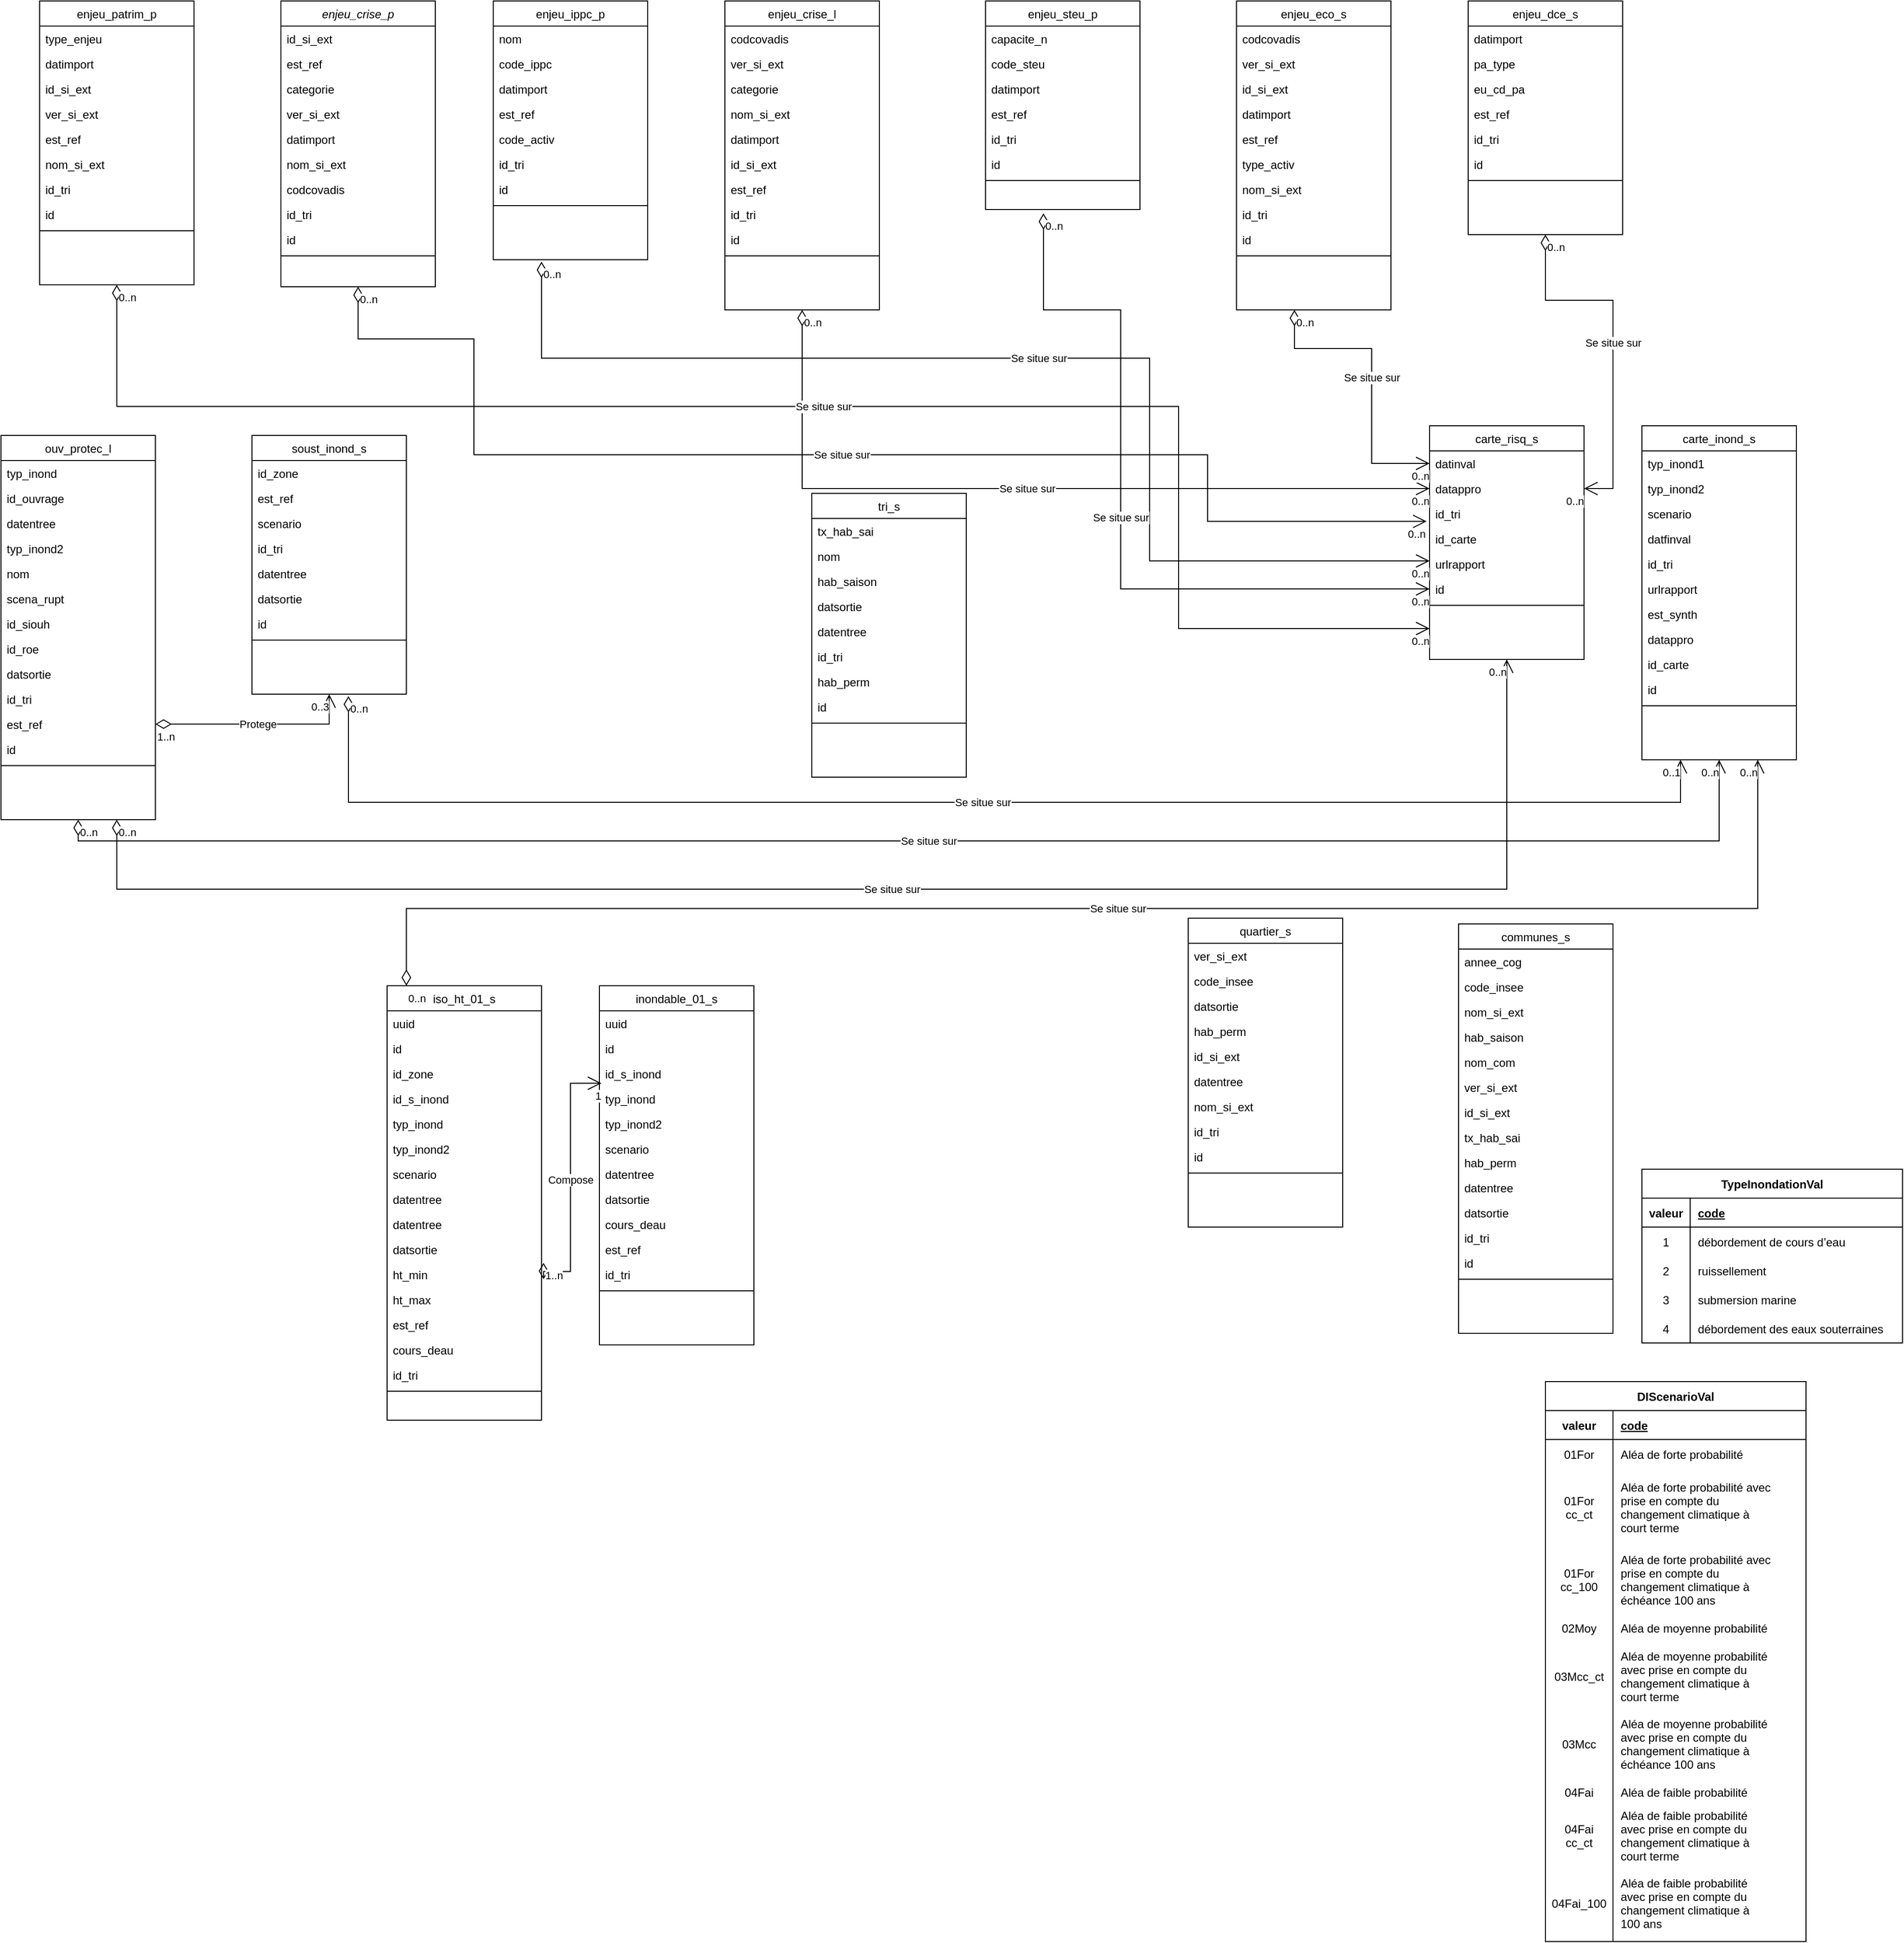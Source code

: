 <mxfile version="20.8.23" type="github">
  <diagram id="C5RBs43oDa-KdzZeNtuy" name="Page-1">
    <mxGraphModel dx="1547" dy="515" grid="1" gridSize="10" guides="1" tooltips="1" connect="1" arrows="1" fold="1" page="1" pageScale="1" pageWidth="827" pageHeight="1169" math="0" shadow="0">
      <root>
        <mxCell id="WIyWlLk6GJQsqaUBKTNV-0" />
        <mxCell id="WIyWlLk6GJQsqaUBKTNV-1" parent="WIyWlLk6GJQsqaUBKTNV-0" />
        <mxCell id="zkfFHV4jXpPFQw0GAbJ--0" value="enjeu_crise_p" style="swimlane;fontStyle=2;align=center;verticalAlign=top;childLayout=stackLayout;horizontal=1;startSize=26;horizontalStack=0;resizeParent=1;resizeLast=0;collapsible=1;marginBottom=0;rounded=0;shadow=0;strokeWidth=1;" parent="WIyWlLk6GJQsqaUBKTNV-1" vertex="1">
          <mxGeometry x="-100" y="80" width="160" height="296" as="geometry">
            <mxRectangle x="230" y="140" width="160" height="26" as="alternateBounds" />
          </mxGeometry>
        </mxCell>
        <mxCell id="zkfFHV4jXpPFQw0GAbJ--1" value="id_si_ext" style="text;align=left;verticalAlign=top;spacingLeft=4;spacingRight=4;overflow=hidden;rotatable=0;points=[[0,0.5],[1,0.5]];portConstraint=eastwest;" parent="zkfFHV4jXpPFQw0GAbJ--0" vertex="1">
          <mxGeometry y="26" width="160" height="26" as="geometry" />
        </mxCell>
        <mxCell id="zkfFHV4jXpPFQw0GAbJ--2" value="est_ref" style="text;align=left;verticalAlign=top;spacingLeft=4;spacingRight=4;overflow=hidden;rotatable=0;points=[[0,0.5],[1,0.5]];portConstraint=eastwest;rounded=0;shadow=0;html=0;" parent="zkfFHV4jXpPFQw0GAbJ--0" vertex="1">
          <mxGeometry y="52" width="160" height="26" as="geometry" />
        </mxCell>
        <mxCell id="zkfFHV4jXpPFQw0GAbJ--3" value="categorie" style="text;align=left;verticalAlign=top;spacingLeft=4;spacingRight=4;overflow=hidden;rotatable=0;points=[[0,0.5],[1,0.5]];portConstraint=eastwest;rounded=0;shadow=0;html=0;" parent="zkfFHV4jXpPFQw0GAbJ--0" vertex="1">
          <mxGeometry y="78" width="160" height="26" as="geometry" />
        </mxCell>
        <mxCell id="8EA7Rm0nlYI5fueawUu6-78" value="ver_si_ext" style="text;align=left;verticalAlign=top;spacingLeft=4;spacingRight=4;overflow=hidden;rotatable=0;points=[[0,0.5],[1,0.5]];portConstraint=eastwest;rounded=0;shadow=0;html=0;" parent="zkfFHV4jXpPFQw0GAbJ--0" vertex="1">
          <mxGeometry y="104" width="160" height="26" as="geometry" />
        </mxCell>
        <mxCell id="8EA7Rm0nlYI5fueawUu6-79" value="datimport" style="text;align=left;verticalAlign=top;spacingLeft=4;spacingRight=4;overflow=hidden;rotatable=0;points=[[0,0.5],[1,0.5]];portConstraint=eastwest;rounded=0;shadow=0;html=0;" parent="zkfFHV4jXpPFQw0GAbJ--0" vertex="1">
          <mxGeometry y="130" width="160" height="26" as="geometry" />
        </mxCell>
        <mxCell id="8EA7Rm0nlYI5fueawUu6-80" value="nom_si_ext" style="text;align=left;verticalAlign=top;spacingLeft=4;spacingRight=4;overflow=hidden;rotatable=0;points=[[0,0.5],[1,0.5]];portConstraint=eastwest;rounded=0;shadow=0;html=0;" parent="zkfFHV4jXpPFQw0GAbJ--0" vertex="1">
          <mxGeometry y="156" width="160" height="26" as="geometry" />
        </mxCell>
        <mxCell id="8EA7Rm0nlYI5fueawUu6-81" value="codcovadis" style="text;align=left;verticalAlign=top;spacingLeft=4;spacingRight=4;overflow=hidden;rotatable=0;points=[[0,0.5],[1,0.5]];portConstraint=eastwest;rounded=0;shadow=0;html=0;" parent="zkfFHV4jXpPFQw0GAbJ--0" vertex="1">
          <mxGeometry y="182" width="160" height="26" as="geometry" />
        </mxCell>
        <mxCell id="8EA7Rm0nlYI5fueawUu6-82" value="id_tri" style="text;align=left;verticalAlign=top;spacingLeft=4;spacingRight=4;overflow=hidden;rotatable=0;points=[[0,0.5],[1,0.5]];portConstraint=eastwest;rounded=0;shadow=0;html=0;" parent="zkfFHV4jXpPFQw0GAbJ--0" vertex="1">
          <mxGeometry y="208" width="160" height="26" as="geometry" />
        </mxCell>
        <mxCell id="8EA7Rm0nlYI5fueawUu6-84" value="id" style="text;align=left;verticalAlign=top;spacingLeft=4;spacingRight=4;overflow=hidden;rotatable=0;points=[[0,0.5],[1,0.5]];portConstraint=eastwest;rounded=0;shadow=0;html=0;" parent="zkfFHV4jXpPFQw0GAbJ--0" vertex="1">
          <mxGeometry y="234" width="160" height="26" as="geometry" />
        </mxCell>
        <mxCell id="zkfFHV4jXpPFQw0GAbJ--4" value="" style="line;html=1;strokeWidth=1;align=left;verticalAlign=middle;spacingTop=-1;spacingLeft=3;spacingRight=3;rotatable=0;labelPosition=right;points=[];portConstraint=eastwest;" parent="zkfFHV4jXpPFQw0GAbJ--0" vertex="1">
          <mxGeometry y="260" width="160" height="8" as="geometry" />
        </mxCell>
        <mxCell id="zkfFHV4jXpPFQw0GAbJ--6" value="enjeu_patrim_p" style="swimlane;fontStyle=0;align=center;verticalAlign=top;childLayout=stackLayout;horizontal=1;startSize=26;horizontalStack=0;resizeParent=1;resizeLast=0;collapsible=1;marginBottom=0;rounded=0;shadow=0;strokeWidth=1;" parent="WIyWlLk6GJQsqaUBKTNV-1" vertex="1">
          <mxGeometry x="-350" y="80" width="160" height="294" as="geometry">
            <mxRectangle x="130" y="380" width="160" height="26" as="alternateBounds" />
          </mxGeometry>
        </mxCell>
        <mxCell id="zkfFHV4jXpPFQw0GAbJ--7" value="type_enjeu" style="text;align=left;verticalAlign=top;spacingLeft=4;spacingRight=4;overflow=hidden;rotatable=0;points=[[0,0.5],[1,0.5]];portConstraint=eastwest;" parent="zkfFHV4jXpPFQw0GAbJ--6" vertex="1">
          <mxGeometry y="26" width="160" height="26" as="geometry" />
        </mxCell>
        <mxCell id="zkfFHV4jXpPFQw0GAbJ--8" value="datimport" style="text;align=left;verticalAlign=top;spacingLeft=4;spacingRight=4;overflow=hidden;rotatable=0;points=[[0,0.5],[1,0.5]];portConstraint=eastwest;rounded=0;shadow=0;html=0;" parent="zkfFHV4jXpPFQw0GAbJ--6" vertex="1">
          <mxGeometry y="52" width="160" height="26" as="geometry" />
        </mxCell>
        <mxCell id="8EA7Rm0nlYI5fueawUu6-87" value="id_si_ext" style="text;align=left;verticalAlign=top;spacingLeft=4;spacingRight=4;overflow=hidden;rotatable=0;points=[[0,0.5],[1,0.5]];portConstraint=eastwest;rounded=0;shadow=0;html=0;" parent="zkfFHV4jXpPFQw0GAbJ--6" vertex="1">
          <mxGeometry y="78" width="160" height="26" as="geometry" />
        </mxCell>
        <mxCell id="8EA7Rm0nlYI5fueawUu6-88" value="ver_si_ext" style="text;align=left;verticalAlign=top;spacingLeft=4;spacingRight=4;overflow=hidden;rotatable=0;points=[[0,0.5],[1,0.5]];portConstraint=eastwest;rounded=0;shadow=0;html=0;" parent="zkfFHV4jXpPFQw0GAbJ--6" vertex="1">
          <mxGeometry y="104" width="160" height="26" as="geometry" />
        </mxCell>
        <mxCell id="8EA7Rm0nlYI5fueawUu6-89" value="est_ref" style="text;align=left;verticalAlign=top;spacingLeft=4;spacingRight=4;overflow=hidden;rotatable=0;points=[[0,0.5],[1,0.5]];portConstraint=eastwest;rounded=0;shadow=0;html=0;" parent="zkfFHV4jXpPFQw0GAbJ--6" vertex="1">
          <mxGeometry y="130" width="160" height="26" as="geometry" />
        </mxCell>
        <mxCell id="8EA7Rm0nlYI5fueawUu6-90" value="nom_si_ext" style="text;align=left;verticalAlign=top;spacingLeft=4;spacingRight=4;overflow=hidden;rotatable=0;points=[[0,0.5],[1,0.5]];portConstraint=eastwest;rounded=0;shadow=0;html=0;" parent="zkfFHV4jXpPFQw0GAbJ--6" vertex="1">
          <mxGeometry y="156" width="160" height="26" as="geometry" />
        </mxCell>
        <mxCell id="8EA7Rm0nlYI5fueawUu6-91" value="id_tri" style="text;align=left;verticalAlign=top;spacingLeft=4;spacingRight=4;overflow=hidden;rotatable=0;points=[[0,0.5],[1,0.5]];portConstraint=eastwest;rounded=0;shadow=0;html=0;" parent="zkfFHV4jXpPFQw0GAbJ--6" vertex="1">
          <mxGeometry y="182" width="160" height="26" as="geometry" />
        </mxCell>
        <mxCell id="8EA7Rm0nlYI5fueawUu6-92" value="id" style="text;align=left;verticalAlign=top;spacingLeft=4;spacingRight=4;overflow=hidden;rotatable=0;points=[[0,0.5],[1,0.5]];portConstraint=eastwest;rounded=0;shadow=0;html=0;" parent="zkfFHV4jXpPFQw0GAbJ--6" vertex="1">
          <mxGeometry y="208" width="160" height="26" as="geometry" />
        </mxCell>
        <mxCell id="zkfFHV4jXpPFQw0GAbJ--9" value="" style="line;html=1;strokeWidth=1;align=left;verticalAlign=middle;spacingTop=-1;spacingLeft=3;spacingRight=3;rotatable=0;labelPosition=right;points=[];portConstraint=eastwest;" parent="zkfFHV4jXpPFQw0GAbJ--6" vertex="1">
          <mxGeometry y="234" width="160" height="8" as="geometry" />
        </mxCell>
        <mxCell id="zkfFHV4jXpPFQw0GAbJ--13" value="enjeu_steu_p" style="swimlane;fontStyle=0;align=center;verticalAlign=top;childLayout=stackLayout;horizontal=1;startSize=26;horizontalStack=0;resizeParent=1;resizeLast=0;collapsible=1;marginBottom=0;rounded=0;shadow=0;strokeWidth=1;" parent="WIyWlLk6GJQsqaUBKTNV-1" vertex="1">
          <mxGeometry x="630" y="80" width="160" height="216" as="geometry">
            <mxRectangle x="340" y="380" width="170" height="26" as="alternateBounds" />
          </mxGeometry>
        </mxCell>
        <mxCell id="zkfFHV4jXpPFQw0GAbJ--14" value="capacite_n" style="text;align=left;verticalAlign=top;spacingLeft=4;spacingRight=4;overflow=hidden;rotatable=0;points=[[0,0.5],[1,0.5]];portConstraint=eastwest;" parent="zkfFHV4jXpPFQw0GAbJ--13" vertex="1">
          <mxGeometry y="26" width="160" height="26" as="geometry" />
        </mxCell>
        <mxCell id="8EA7Rm0nlYI5fueawUu6-93" value="code_steu" style="text;align=left;verticalAlign=top;spacingLeft=4;spacingRight=4;overflow=hidden;rotatable=0;points=[[0,0.5],[1,0.5]];portConstraint=eastwest;" parent="zkfFHV4jXpPFQw0GAbJ--13" vertex="1">
          <mxGeometry y="52" width="160" height="26" as="geometry" />
        </mxCell>
        <mxCell id="8EA7Rm0nlYI5fueawUu6-94" value="datimport" style="text;align=left;verticalAlign=top;spacingLeft=4;spacingRight=4;overflow=hidden;rotatable=0;points=[[0,0.5],[1,0.5]];portConstraint=eastwest;" parent="zkfFHV4jXpPFQw0GAbJ--13" vertex="1">
          <mxGeometry y="78" width="160" height="26" as="geometry" />
        </mxCell>
        <mxCell id="8EA7Rm0nlYI5fueawUu6-96" value="est_ref" style="text;align=left;verticalAlign=top;spacingLeft=4;spacingRight=4;overflow=hidden;rotatable=0;points=[[0,0.5],[1,0.5]];portConstraint=eastwest;" parent="zkfFHV4jXpPFQw0GAbJ--13" vertex="1">
          <mxGeometry y="104" width="160" height="26" as="geometry" />
        </mxCell>
        <mxCell id="8EA7Rm0nlYI5fueawUu6-97" value="id_tri" style="text;align=left;verticalAlign=top;spacingLeft=4;spacingRight=4;overflow=hidden;rotatable=0;points=[[0,0.5],[1,0.5]];portConstraint=eastwest;" parent="zkfFHV4jXpPFQw0GAbJ--13" vertex="1">
          <mxGeometry y="130" width="160" height="26" as="geometry" />
        </mxCell>
        <mxCell id="8EA7Rm0nlYI5fueawUu6-98" value="id" style="text;align=left;verticalAlign=top;spacingLeft=4;spacingRight=4;overflow=hidden;rotatable=0;points=[[0,0.5],[1,0.5]];portConstraint=eastwest;" parent="zkfFHV4jXpPFQw0GAbJ--13" vertex="1">
          <mxGeometry y="156" width="160" height="26" as="geometry" />
        </mxCell>
        <mxCell id="zkfFHV4jXpPFQw0GAbJ--15" value="" style="line;html=1;strokeWidth=1;align=left;verticalAlign=middle;spacingTop=-1;spacingLeft=3;spacingRight=3;rotatable=0;labelPosition=right;points=[];portConstraint=eastwest;" parent="zkfFHV4jXpPFQw0GAbJ--13" vertex="1">
          <mxGeometry y="182" width="160" height="8" as="geometry" />
        </mxCell>
        <mxCell id="zkfFHV4jXpPFQw0GAbJ--17" value="enjeu_ippc_p" style="swimlane;fontStyle=0;align=center;verticalAlign=top;childLayout=stackLayout;horizontal=1;startSize=26;horizontalStack=0;resizeParent=1;resizeLast=0;collapsible=1;marginBottom=0;rounded=0;shadow=0;strokeWidth=1;" parent="WIyWlLk6GJQsqaUBKTNV-1" vertex="1">
          <mxGeometry x="120" y="80" width="160" height="268" as="geometry">
            <mxRectangle x="550" y="140" width="160" height="26" as="alternateBounds" />
          </mxGeometry>
        </mxCell>
        <mxCell id="zkfFHV4jXpPFQw0GAbJ--18" value="nom" style="text;align=left;verticalAlign=top;spacingLeft=4;spacingRight=4;overflow=hidden;rotatable=0;points=[[0,0.5],[1,0.5]];portConstraint=eastwest;" parent="zkfFHV4jXpPFQw0GAbJ--17" vertex="1">
          <mxGeometry y="26" width="160" height="26" as="geometry" />
        </mxCell>
        <mxCell id="zkfFHV4jXpPFQw0GAbJ--19" value="code_ippc" style="text;align=left;verticalAlign=top;spacingLeft=4;spacingRight=4;overflow=hidden;rotatable=0;points=[[0,0.5],[1,0.5]];portConstraint=eastwest;rounded=0;shadow=0;html=0;" parent="zkfFHV4jXpPFQw0GAbJ--17" vertex="1">
          <mxGeometry y="52" width="160" height="26" as="geometry" />
        </mxCell>
        <mxCell id="zkfFHV4jXpPFQw0GAbJ--20" value="datimport" style="text;align=left;verticalAlign=top;spacingLeft=4;spacingRight=4;overflow=hidden;rotatable=0;points=[[0,0.5],[1,0.5]];portConstraint=eastwest;rounded=0;shadow=0;html=0;" parent="zkfFHV4jXpPFQw0GAbJ--17" vertex="1">
          <mxGeometry y="78" width="160" height="26" as="geometry" />
        </mxCell>
        <mxCell id="zkfFHV4jXpPFQw0GAbJ--21" value="est_ref" style="text;align=left;verticalAlign=top;spacingLeft=4;spacingRight=4;overflow=hidden;rotatable=0;points=[[0,0.5],[1,0.5]];portConstraint=eastwest;rounded=0;shadow=0;html=0;" parent="zkfFHV4jXpPFQw0GAbJ--17" vertex="1">
          <mxGeometry y="104" width="160" height="26" as="geometry" />
        </mxCell>
        <mxCell id="zkfFHV4jXpPFQw0GAbJ--22" value="code_activ" style="text;align=left;verticalAlign=top;spacingLeft=4;spacingRight=4;overflow=hidden;rotatable=0;points=[[0,0.5],[1,0.5]];portConstraint=eastwest;rounded=0;shadow=0;html=0;" parent="zkfFHV4jXpPFQw0GAbJ--17" vertex="1">
          <mxGeometry y="130" width="160" height="26" as="geometry" />
        </mxCell>
        <mxCell id="8EA7Rm0nlYI5fueawUu6-85" value="id_tri" style="text;align=left;verticalAlign=top;spacingLeft=4;spacingRight=4;overflow=hidden;rotatable=0;points=[[0,0.5],[1,0.5]];portConstraint=eastwest;rounded=0;shadow=0;html=0;" parent="zkfFHV4jXpPFQw0GAbJ--17" vertex="1">
          <mxGeometry y="156" width="160" height="26" as="geometry" />
        </mxCell>
        <mxCell id="8EA7Rm0nlYI5fueawUu6-86" value="id" style="text;align=left;verticalAlign=top;spacingLeft=4;spacingRight=4;overflow=hidden;rotatable=0;points=[[0,0.5],[1,0.5]];portConstraint=eastwest;rounded=0;shadow=0;html=0;" parent="zkfFHV4jXpPFQw0GAbJ--17" vertex="1">
          <mxGeometry y="182" width="160" height="26" as="geometry" />
        </mxCell>
        <mxCell id="zkfFHV4jXpPFQw0GAbJ--23" value="" style="line;html=1;strokeWidth=1;align=left;verticalAlign=middle;spacingTop=-1;spacingLeft=3;spacingRight=3;rotatable=0;labelPosition=right;points=[];portConstraint=eastwest;" parent="zkfFHV4jXpPFQw0GAbJ--17" vertex="1">
          <mxGeometry y="208" width="160" height="8" as="geometry" />
        </mxCell>
        <mxCell id="8EA7Rm0nlYI5fueawUu6-0" value="ouv_protec_l" style="swimlane;fontStyle=0;align=center;verticalAlign=top;childLayout=stackLayout;horizontal=1;startSize=26;horizontalStack=0;resizeParent=1;resizeLast=0;collapsible=1;marginBottom=0;rounded=0;shadow=0;strokeWidth=1;" parent="WIyWlLk6GJQsqaUBKTNV-1" vertex="1">
          <mxGeometry x="-390" y="530" width="160" height="398" as="geometry">
            <mxRectangle x="130" y="380" width="160" height="26" as="alternateBounds" />
          </mxGeometry>
        </mxCell>
        <mxCell id="8EA7Rm0nlYI5fueawUu6-1" value="typ_inond" style="text;align=left;verticalAlign=top;spacingLeft=4;spacingRight=4;overflow=hidden;rotatable=0;points=[[0,0.5],[1,0.5]];portConstraint=eastwest;" parent="8EA7Rm0nlYI5fueawUu6-0" vertex="1">
          <mxGeometry y="26" width="160" height="26" as="geometry" />
        </mxCell>
        <mxCell id="8EA7Rm0nlYI5fueawUu6-2" value="id_ouvrage" style="text;align=left;verticalAlign=top;spacingLeft=4;spacingRight=4;overflow=hidden;rotatable=0;points=[[0,0.5],[1,0.5]];portConstraint=eastwest;rounded=0;shadow=0;html=0;" parent="8EA7Rm0nlYI5fueawUu6-0" vertex="1">
          <mxGeometry y="52" width="160" height="26" as="geometry" />
        </mxCell>
        <mxCell id="8EA7Rm0nlYI5fueawUu6-100" value="datentree" style="text;align=left;verticalAlign=top;spacingLeft=4;spacingRight=4;overflow=hidden;rotatable=0;points=[[0,0.5],[1,0.5]];portConstraint=eastwest;rounded=0;shadow=0;html=0;" parent="8EA7Rm0nlYI5fueawUu6-0" vertex="1">
          <mxGeometry y="78" width="160" height="26" as="geometry" />
        </mxCell>
        <mxCell id="8EA7Rm0nlYI5fueawUu6-101" value="typ_inond2" style="text;align=left;verticalAlign=top;spacingLeft=4;spacingRight=4;overflow=hidden;rotatable=0;points=[[0,0.5],[1,0.5]];portConstraint=eastwest;rounded=0;shadow=0;html=0;" parent="8EA7Rm0nlYI5fueawUu6-0" vertex="1">
          <mxGeometry y="104" width="160" height="26" as="geometry" />
        </mxCell>
        <mxCell id="8EA7Rm0nlYI5fueawUu6-102" value="nom" style="text;align=left;verticalAlign=top;spacingLeft=4;spacingRight=4;overflow=hidden;rotatable=0;points=[[0,0.5],[1,0.5]];portConstraint=eastwest;rounded=0;shadow=0;html=0;" parent="8EA7Rm0nlYI5fueawUu6-0" vertex="1">
          <mxGeometry y="130" width="160" height="26" as="geometry" />
        </mxCell>
        <mxCell id="8EA7Rm0nlYI5fueawUu6-103" value="scena_rupt" style="text;align=left;verticalAlign=top;spacingLeft=4;spacingRight=4;overflow=hidden;rotatable=0;points=[[0,0.5],[1,0.5]];portConstraint=eastwest;rounded=0;shadow=0;html=0;" parent="8EA7Rm0nlYI5fueawUu6-0" vertex="1">
          <mxGeometry y="156" width="160" height="26" as="geometry" />
        </mxCell>
        <mxCell id="8EA7Rm0nlYI5fueawUu6-104" value="id_siouh" style="text;align=left;verticalAlign=top;spacingLeft=4;spacingRight=4;overflow=hidden;rotatable=0;points=[[0,0.5],[1,0.5]];portConstraint=eastwest;rounded=0;shadow=0;html=0;" parent="8EA7Rm0nlYI5fueawUu6-0" vertex="1">
          <mxGeometry y="182" width="160" height="26" as="geometry" />
        </mxCell>
        <mxCell id="8EA7Rm0nlYI5fueawUu6-105" value="id_roe" style="text;align=left;verticalAlign=top;spacingLeft=4;spacingRight=4;overflow=hidden;rotatable=0;points=[[0,0.5],[1,0.5]];portConstraint=eastwest;rounded=0;shadow=0;html=0;" parent="8EA7Rm0nlYI5fueawUu6-0" vertex="1">
          <mxGeometry y="208" width="160" height="26" as="geometry" />
        </mxCell>
        <mxCell id="8EA7Rm0nlYI5fueawUu6-106" value="datsortie" style="text;align=left;verticalAlign=top;spacingLeft=4;spacingRight=4;overflow=hidden;rotatable=0;points=[[0,0.5],[1,0.5]];portConstraint=eastwest;rounded=0;shadow=0;html=0;" parent="8EA7Rm0nlYI5fueawUu6-0" vertex="1">
          <mxGeometry y="234" width="160" height="26" as="geometry" />
        </mxCell>
        <mxCell id="8EA7Rm0nlYI5fueawUu6-107" value="id_tri" style="text;align=left;verticalAlign=top;spacingLeft=4;spacingRight=4;overflow=hidden;rotatable=0;points=[[0,0.5],[1,0.5]];portConstraint=eastwest;rounded=0;shadow=0;html=0;" parent="8EA7Rm0nlYI5fueawUu6-0" vertex="1">
          <mxGeometry y="260" width="160" height="26" as="geometry" />
        </mxCell>
        <mxCell id="8EA7Rm0nlYI5fueawUu6-108" value="est_ref" style="text;align=left;verticalAlign=top;spacingLeft=4;spacingRight=4;overflow=hidden;rotatable=0;points=[[0,0.5],[1,0.5]];portConstraint=eastwest;rounded=0;shadow=0;html=0;" parent="8EA7Rm0nlYI5fueawUu6-0" vertex="1">
          <mxGeometry y="286" width="160" height="26" as="geometry" />
        </mxCell>
        <mxCell id="8EA7Rm0nlYI5fueawUu6-109" value="id" style="text;align=left;verticalAlign=top;spacingLeft=4;spacingRight=4;overflow=hidden;rotatable=0;points=[[0,0.5],[1,0.5]];portConstraint=eastwest;rounded=0;shadow=0;html=0;" parent="8EA7Rm0nlYI5fueawUu6-0" vertex="1">
          <mxGeometry y="312" width="160" height="26" as="geometry" />
        </mxCell>
        <mxCell id="8EA7Rm0nlYI5fueawUu6-3" value="" style="line;html=1;strokeWidth=1;align=left;verticalAlign=middle;spacingTop=-1;spacingLeft=3;spacingRight=3;rotatable=0;labelPosition=right;points=[];portConstraint=eastwest;" parent="8EA7Rm0nlYI5fueawUu6-0" vertex="1">
          <mxGeometry y="338" width="160" height="8" as="geometry" />
        </mxCell>
        <mxCell id="8EA7Rm0nlYI5fueawUu6-6" value="enjeu_crise_l" style="swimlane;fontStyle=0;align=center;verticalAlign=top;childLayout=stackLayout;horizontal=1;startSize=26;horizontalStack=0;resizeParent=1;resizeLast=0;collapsible=1;marginBottom=0;rounded=0;shadow=0;strokeWidth=1;" parent="WIyWlLk6GJQsqaUBKTNV-1" vertex="1">
          <mxGeometry x="360" y="80" width="160" height="320" as="geometry">
            <mxRectangle x="130" y="380" width="160" height="26" as="alternateBounds" />
          </mxGeometry>
        </mxCell>
        <mxCell id="8EA7Rm0nlYI5fueawUu6-7" value="codcovadis" style="text;align=left;verticalAlign=top;spacingLeft=4;spacingRight=4;overflow=hidden;rotatable=0;points=[[0,0.5],[1,0.5]];portConstraint=eastwest;" parent="8EA7Rm0nlYI5fueawUu6-6" vertex="1">
          <mxGeometry y="26" width="160" height="26" as="geometry" />
        </mxCell>
        <mxCell id="8EA7Rm0nlYI5fueawUu6-8" value="ver_si_ext" style="text;align=left;verticalAlign=top;spacingLeft=4;spacingRight=4;overflow=hidden;rotatable=0;points=[[0,0.5],[1,0.5]];portConstraint=eastwest;rounded=0;shadow=0;html=0;" parent="8EA7Rm0nlYI5fueawUu6-6" vertex="1">
          <mxGeometry y="52" width="160" height="26" as="geometry" />
        </mxCell>
        <mxCell id="8EA7Rm0nlYI5fueawUu6-110" value="categorie" style="text;align=left;verticalAlign=top;spacingLeft=4;spacingRight=4;overflow=hidden;rotatable=0;points=[[0,0.5],[1,0.5]];portConstraint=eastwest;rounded=0;shadow=0;html=0;" parent="8EA7Rm0nlYI5fueawUu6-6" vertex="1">
          <mxGeometry y="78" width="160" height="26" as="geometry" />
        </mxCell>
        <mxCell id="8EA7Rm0nlYI5fueawUu6-111" value="nom_si_ext" style="text;align=left;verticalAlign=top;spacingLeft=4;spacingRight=4;overflow=hidden;rotatable=0;points=[[0,0.5],[1,0.5]];portConstraint=eastwest;rounded=0;shadow=0;html=0;" parent="8EA7Rm0nlYI5fueawUu6-6" vertex="1">
          <mxGeometry y="104" width="160" height="26" as="geometry" />
        </mxCell>
        <mxCell id="8EA7Rm0nlYI5fueawUu6-112" value="datimport" style="text;align=left;verticalAlign=top;spacingLeft=4;spacingRight=4;overflow=hidden;rotatable=0;points=[[0,0.5],[1,0.5]];portConstraint=eastwest;rounded=0;shadow=0;html=0;" parent="8EA7Rm0nlYI5fueawUu6-6" vertex="1">
          <mxGeometry y="130" width="160" height="26" as="geometry" />
        </mxCell>
        <mxCell id="8EA7Rm0nlYI5fueawUu6-113" value="id_si_ext" style="text;align=left;verticalAlign=top;spacingLeft=4;spacingRight=4;overflow=hidden;rotatable=0;points=[[0,0.5],[1,0.5]];portConstraint=eastwest;rounded=0;shadow=0;html=0;" parent="8EA7Rm0nlYI5fueawUu6-6" vertex="1">
          <mxGeometry y="156" width="160" height="26" as="geometry" />
        </mxCell>
        <mxCell id="8EA7Rm0nlYI5fueawUu6-114" value="est_ref" style="text;align=left;verticalAlign=top;spacingLeft=4;spacingRight=4;overflow=hidden;rotatable=0;points=[[0,0.5],[1,0.5]];portConstraint=eastwest;rounded=0;shadow=0;html=0;" parent="8EA7Rm0nlYI5fueawUu6-6" vertex="1">
          <mxGeometry y="182" width="160" height="26" as="geometry" />
        </mxCell>
        <mxCell id="8EA7Rm0nlYI5fueawUu6-115" value="id_tri" style="text;align=left;verticalAlign=top;spacingLeft=4;spacingRight=4;overflow=hidden;rotatable=0;points=[[0,0.5],[1,0.5]];portConstraint=eastwest;rounded=0;shadow=0;html=0;" parent="8EA7Rm0nlYI5fueawUu6-6" vertex="1">
          <mxGeometry y="208" width="160" height="26" as="geometry" />
        </mxCell>
        <mxCell id="8EA7Rm0nlYI5fueawUu6-116" value="id" style="text;align=left;verticalAlign=top;spacingLeft=4;spacingRight=4;overflow=hidden;rotatable=0;points=[[0,0.5],[1,0.5]];portConstraint=eastwest;rounded=0;shadow=0;html=0;" parent="8EA7Rm0nlYI5fueawUu6-6" vertex="1">
          <mxGeometry y="234" width="160" height="26" as="geometry" />
        </mxCell>
        <mxCell id="8EA7Rm0nlYI5fueawUu6-9" value="" style="line;html=1;strokeWidth=1;align=left;verticalAlign=middle;spacingTop=-1;spacingLeft=3;spacingRight=3;rotatable=0;labelPosition=right;points=[];portConstraint=eastwest;" parent="8EA7Rm0nlYI5fueawUu6-6" vertex="1">
          <mxGeometry y="260" width="160" height="8" as="geometry" />
        </mxCell>
        <mxCell id="8EA7Rm0nlYI5fueawUu6-12" value="carte_inond_s" style="swimlane;fontStyle=0;align=center;verticalAlign=top;childLayout=stackLayout;horizontal=1;startSize=26;horizontalStack=0;resizeParent=1;resizeLast=0;collapsible=1;marginBottom=0;rounded=0;shadow=0;strokeWidth=1;" parent="WIyWlLk6GJQsqaUBKTNV-1" vertex="1">
          <mxGeometry x="1310" y="520" width="160" height="346" as="geometry">
            <mxRectangle x="130" y="380" width="160" height="26" as="alternateBounds" />
          </mxGeometry>
        </mxCell>
        <mxCell id="8EA7Rm0nlYI5fueawUu6-13" value="typ_inond1" style="text;align=left;verticalAlign=top;spacingLeft=4;spacingRight=4;overflow=hidden;rotatable=0;points=[[0,0.5],[1,0.5]];portConstraint=eastwest;" parent="8EA7Rm0nlYI5fueawUu6-12" vertex="1">
          <mxGeometry y="26" width="160" height="26" as="geometry" />
        </mxCell>
        <mxCell id="8EA7Rm0nlYI5fueawUu6-14" value="typ_inond2" style="text;align=left;verticalAlign=top;spacingLeft=4;spacingRight=4;overflow=hidden;rotatable=0;points=[[0,0.5],[1,0.5]];portConstraint=eastwest;rounded=0;shadow=0;html=0;" parent="8EA7Rm0nlYI5fueawUu6-12" vertex="1">
          <mxGeometry y="52" width="160" height="26" as="geometry" />
        </mxCell>
        <mxCell id="8EA7Rm0nlYI5fueawUu6-117" value="scenario" style="text;align=left;verticalAlign=top;spacingLeft=4;spacingRight=4;overflow=hidden;rotatable=0;points=[[0,0.5],[1,0.5]];portConstraint=eastwest;rounded=0;shadow=0;html=0;" parent="8EA7Rm0nlYI5fueawUu6-12" vertex="1">
          <mxGeometry y="78" width="160" height="26" as="geometry" />
        </mxCell>
        <mxCell id="8EA7Rm0nlYI5fueawUu6-118" value="datfinval" style="text;align=left;verticalAlign=top;spacingLeft=4;spacingRight=4;overflow=hidden;rotatable=0;points=[[0,0.5],[1,0.5]];portConstraint=eastwest;rounded=0;shadow=0;html=0;" parent="8EA7Rm0nlYI5fueawUu6-12" vertex="1">
          <mxGeometry y="104" width="160" height="26" as="geometry" />
        </mxCell>
        <mxCell id="8EA7Rm0nlYI5fueawUu6-119" value="id_tri" style="text;align=left;verticalAlign=top;spacingLeft=4;spacingRight=4;overflow=hidden;rotatable=0;points=[[0,0.5],[1,0.5]];portConstraint=eastwest;rounded=0;shadow=0;html=0;" parent="8EA7Rm0nlYI5fueawUu6-12" vertex="1">
          <mxGeometry y="130" width="160" height="26" as="geometry" />
        </mxCell>
        <mxCell id="8EA7Rm0nlYI5fueawUu6-120" value="urlrapport" style="text;align=left;verticalAlign=top;spacingLeft=4;spacingRight=4;overflow=hidden;rotatable=0;points=[[0,0.5],[1,0.5]];portConstraint=eastwest;rounded=0;shadow=0;html=0;" parent="8EA7Rm0nlYI5fueawUu6-12" vertex="1">
          <mxGeometry y="156" width="160" height="26" as="geometry" />
        </mxCell>
        <mxCell id="8EA7Rm0nlYI5fueawUu6-121" value="est_synth" style="text;align=left;verticalAlign=top;spacingLeft=4;spacingRight=4;overflow=hidden;rotatable=0;points=[[0,0.5],[1,0.5]];portConstraint=eastwest;rounded=0;shadow=0;html=0;" parent="8EA7Rm0nlYI5fueawUu6-12" vertex="1">
          <mxGeometry y="182" width="160" height="26" as="geometry" />
        </mxCell>
        <mxCell id="8EA7Rm0nlYI5fueawUu6-122" value="datappro" style="text;align=left;verticalAlign=top;spacingLeft=4;spacingRight=4;overflow=hidden;rotatable=0;points=[[0,0.5],[1,0.5]];portConstraint=eastwest;rounded=0;shadow=0;html=0;" parent="8EA7Rm0nlYI5fueawUu6-12" vertex="1">
          <mxGeometry y="208" width="160" height="26" as="geometry" />
        </mxCell>
        <mxCell id="8EA7Rm0nlYI5fueawUu6-123" value="id_carte" style="text;align=left;verticalAlign=top;spacingLeft=4;spacingRight=4;overflow=hidden;rotatable=0;points=[[0,0.5],[1,0.5]];portConstraint=eastwest;rounded=0;shadow=0;html=0;" parent="8EA7Rm0nlYI5fueawUu6-12" vertex="1">
          <mxGeometry y="234" width="160" height="26" as="geometry" />
        </mxCell>
        <mxCell id="8EA7Rm0nlYI5fueawUu6-124" value="id" style="text;align=left;verticalAlign=top;spacingLeft=4;spacingRight=4;overflow=hidden;rotatable=0;points=[[0,0.5],[1,0.5]];portConstraint=eastwest;rounded=0;shadow=0;html=0;" parent="8EA7Rm0nlYI5fueawUu6-12" vertex="1">
          <mxGeometry y="260" width="160" height="26" as="geometry" />
        </mxCell>
        <mxCell id="8EA7Rm0nlYI5fueawUu6-15" value="" style="line;html=1;strokeWidth=1;align=left;verticalAlign=middle;spacingTop=-1;spacingLeft=3;spacingRight=3;rotatable=0;labelPosition=right;points=[];portConstraint=eastwest;" parent="8EA7Rm0nlYI5fueawUu6-12" vertex="1">
          <mxGeometry y="286" width="160" height="8" as="geometry" />
        </mxCell>
        <mxCell id="8EA7Rm0nlYI5fueawUu6-18" value="tri_s" style="swimlane;fontStyle=0;align=center;verticalAlign=top;childLayout=stackLayout;horizontal=1;startSize=26;horizontalStack=0;resizeParent=1;resizeLast=0;collapsible=1;marginBottom=0;rounded=0;shadow=0;strokeWidth=1;" parent="WIyWlLk6GJQsqaUBKTNV-1" vertex="1">
          <mxGeometry x="450" y="590" width="160" height="294" as="geometry">
            <mxRectangle x="130" y="380" width="160" height="26" as="alternateBounds" />
          </mxGeometry>
        </mxCell>
        <mxCell id="8EA7Rm0nlYI5fueawUu6-19" value="tx_hab_sai" style="text;align=left;verticalAlign=top;spacingLeft=4;spacingRight=4;overflow=hidden;rotatable=0;points=[[0,0.5],[1,0.5]];portConstraint=eastwest;" parent="8EA7Rm0nlYI5fueawUu6-18" vertex="1">
          <mxGeometry y="26" width="160" height="26" as="geometry" />
        </mxCell>
        <mxCell id="8EA7Rm0nlYI5fueawUu6-20" value="nom" style="text;align=left;verticalAlign=top;spacingLeft=4;spacingRight=4;overflow=hidden;rotatable=0;points=[[0,0.5],[1,0.5]];portConstraint=eastwest;rounded=0;shadow=0;html=0;" parent="8EA7Rm0nlYI5fueawUu6-18" vertex="1">
          <mxGeometry y="52" width="160" height="26" as="geometry" />
        </mxCell>
        <mxCell id="8EA7Rm0nlYI5fueawUu6-125" value="hab_saison" style="text;align=left;verticalAlign=top;spacingLeft=4;spacingRight=4;overflow=hidden;rotatable=0;points=[[0,0.5],[1,0.5]];portConstraint=eastwest;rounded=0;shadow=0;html=0;" parent="8EA7Rm0nlYI5fueawUu6-18" vertex="1">
          <mxGeometry y="78" width="160" height="26" as="geometry" />
        </mxCell>
        <mxCell id="8EA7Rm0nlYI5fueawUu6-126" value="datsortie" style="text;align=left;verticalAlign=top;spacingLeft=4;spacingRight=4;overflow=hidden;rotatable=0;points=[[0,0.5],[1,0.5]];portConstraint=eastwest;rounded=0;shadow=0;html=0;" parent="8EA7Rm0nlYI5fueawUu6-18" vertex="1">
          <mxGeometry y="104" width="160" height="26" as="geometry" />
        </mxCell>
        <mxCell id="8EA7Rm0nlYI5fueawUu6-127" value="datentree" style="text;align=left;verticalAlign=top;spacingLeft=4;spacingRight=4;overflow=hidden;rotatable=0;points=[[0,0.5],[1,0.5]];portConstraint=eastwest;rounded=0;shadow=0;html=0;" parent="8EA7Rm0nlYI5fueawUu6-18" vertex="1">
          <mxGeometry y="130" width="160" height="26" as="geometry" />
        </mxCell>
        <mxCell id="8EA7Rm0nlYI5fueawUu6-128" value="id_tri" style="text;align=left;verticalAlign=top;spacingLeft=4;spacingRight=4;overflow=hidden;rotatable=0;points=[[0,0.5],[1,0.5]];portConstraint=eastwest;rounded=0;shadow=0;html=0;" parent="8EA7Rm0nlYI5fueawUu6-18" vertex="1">
          <mxGeometry y="156" width="160" height="26" as="geometry" />
        </mxCell>
        <mxCell id="8EA7Rm0nlYI5fueawUu6-129" value="hab_perm" style="text;align=left;verticalAlign=top;spacingLeft=4;spacingRight=4;overflow=hidden;rotatable=0;points=[[0,0.5],[1,0.5]];portConstraint=eastwest;rounded=0;shadow=0;html=0;" parent="8EA7Rm0nlYI5fueawUu6-18" vertex="1">
          <mxGeometry y="182" width="160" height="26" as="geometry" />
        </mxCell>
        <mxCell id="8EA7Rm0nlYI5fueawUu6-130" value="id" style="text;align=left;verticalAlign=top;spacingLeft=4;spacingRight=4;overflow=hidden;rotatable=0;points=[[0,0.5],[1,0.5]];portConstraint=eastwest;rounded=0;shadow=0;html=0;" parent="8EA7Rm0nlYI5fueawUu6-18" vertex="1">
          <mxGeometry y="208" width="160" height="26" as="geometry" />
        </mxCell>
        <mxCell id="8EA7Rm0nlYI5fueawUu6-21" value="" style="line;html=1;strokeWidth=1;align=left;verticalAlign=middle;spacingTop=-1;spacingLeft=3;spacingRight=3;rotatable=0;labelPosition=right;points=[];portConstraint=eastwest;" parent="8EA7Rm0nlYI5fueawUu6-18" vertex="1">
          <mxGeometry y="234" width="160" height="8" as="geometry" />
        </mxCell>
        <mxCell id="8EA7Rm0nlYI5fueawUu6-24" value="soust_inond_s" style="swimlane;fontStyle=0;align=center;verticalAlign=top;childLayout=stackLayout;horizontal=1;startSize=26;horizontalStack=0;resizeParent=1;resizeLast=0;collapsible=1;marginBottom=0;rounded=0;shadow=0;strokeWidth=1;" parent="WIyWlLk6GJQsqaUBKTNV-1" vertex="1">
          <mxGeometry x="-130" y="530" width="160" height="268" as="geometry">
            <mxRectangle x="130" y="380" width="160" height="26" as="alternateBounds" />
          </mxGeometry>
        </mxCell>
        <mxCell id="8EA7Rm0nlYI5fueawUu6-25" value="id_zone" style="text;align=left;verticalAlign=top;spacingLeft=4;spacingRight=4;overflow=hidden;rotatable=0;points=[[0,0.5],[1,0.5]];portConstraint=eastwest;" parent="8EA7Rm0nlYI5fueawUu6-24" vertex="1">
          <mxGeometry y="26" width="160" height="26" as="geometry" />
        </mxCell>
        <mxCell id="8EA7Rm0nlYI5fueawUu6-26" value="est_ref" style="text;align=left;verticalAlign=top;spacingLeft=4;spacingRight=4;overflow=hidden;rotatable=0;points=[[0,0.5],[1,0.5]];portConstraint=eastwest;rounded=0;shadow=0;html=0;" parent="8EA7Rm0nlYI5fueawUu6-24" vertex="1">
          <mxGeometry y="52" width="160" height="26" as="geometry" />
        </mxCell>
        <mxCell id="8EA7Rm0nlYI5fueawUu6-131" value="scenario" style="text;align=left;verticalAlign=top;spacingLeft=4;spacingRight=4;overflow=hidden;rotatable=0;points=[[0,0.5],[1,0.5]];portConstraint=eastwest;rounded=0;shadow=0;html=0;" parent="8EA7Rm0nlYI5fueawUu6-24" vertex="1">
          <mxGeometry y="78" width="160" height="26" as="geometry" />
        </mxCell>
        <mxCell id="8EA7Rm0nlYI5fueawUu6-132" value="id_tri" style="text;align=left;verticalAlign=top;spacingLeft=4;spacingRight=4;overflow=hidden;rotatable=0;points=[[0,0.5],[1,0.5]];portConstraint=eastwest;rounded=0;shadow=0;html=0;" parent="8EA7Rm0nlYI5fueawUu6-24" vertex="1">
          <mxGeometry y="104" width="160" height="26" as="geometry" />
        </mxCell>
        <mxCell id="8EA7Rm0nlYI5fueawUu6-133" value="datentree" style="text;align=left;verticalAlign=top;spacingLeft=4;spacingRight=4;overflow=hidden;rotatable=0;points=[[0,0.5],[1,0.5]];portConstraint=eastwest;rounded=0;shadow=0;html=0;" parent="8EA7Rm0nlYI5fueawUu6-24" vertex="1">
          <mxGeometry y="130" width="160" height="26" as="geometry" />
        </mxCell>
        <mxCell id="8EA7Rm0nlYI5fueawUu6-134" value="datsortie" style="text;align=left;verticalAlign=top;spacingLeft=4;spacingRight=4;overflow=hidden;rotatable=0;points=[[0,0.5],[1,0.5]];portConstraint=eastwest;rounded=0;shadow=0;html=0;" parent="8EA7Rm0nlYI5fueawUu6-24" vertex="1">
          <mxGeometry y="156" width="160" height="26" as="geometry" />
        </mxCell>
        <mxCell id="8EA7Rm0nlYI5fueawUu6-135" value="id" style="text;align=left;verticalAlign=top;spacingLeft=4;spacingRight=4;overflow=hidden;rotatable=0;points=[[0,0.5],[1,0.5]];portConstraint=eastwest;rounded=0;shadow=0;html=0;" parent="8EA7Rm0nlYI5fueawUu6-24" vertex="1">
          <mxGeometry y="182" width="160" height="26" as="geometry" />
        </mxCell>
        <mxCell id="8EA7Rm0nlYI5fueawUu6-27" value="" style="line;html=1;strokeWidth=1;align=left;verticalAlign=middle;spacingTop=-1;spacingLeft=3;spacingRight=3;rotatable=0;labelPosition=right;points=[];portConstraint=eastwest;" parent="8EA7Rm0nlYI5fueawUu6-24" vertex="1">
          <mxGeometry y="208" width="160" height="8" as="geometry" />
        </mxCell>
        <mxCell id="8EA7Rm0nlYI5fueawUu6-30" value="quartier_s&#xa;" style="swimlane;fontStyle=0;align=center;verticalAlign=top;childLayout=stackLayout;horizontal=1;startSize=26;horizontalStack=0;resizeParent=1;resizeLast=0;collapsible=1;marginBottom=0;rounded=0;shadow=0;strokeWidth=1;" parent="WIyWlLk6GJQsqaUBKTNV-1" vertex="1">
          <mxGeometry x="840" y="1030" width="160" height="320" as="geometry">
            <mxRectangle x="130" y="380" width="160" height="26" as="alternateBounds" />
          </mxGeometry>
        </mxCell>
        <mxCell id="8EA7Rm0nlYI5fueawUu6-31" value="ver_si_ext" style="text;align=left;verticalAlign=top;spacingLeft=4;spacingRight=4;overflow=hidden;rotatable=0;points=[[0,0.5],[1,0.5]];portConstraint=eastwest;" parent="8EA7Rm0nlYI5fueawUu6-30" vertex="1">
          <mxGeometry y="26" width="160" height="26" as="geometry" />
        </mxCell>
        <mxCell id="8EA7Rm0nlYI5fueawUu6-32" value="code_insee" style="text;align=left;verticalAlign=top;spacingLeft=4;spacingRight=4;overflow=hidden;rotatable=0;points=[[0,0.5],[1,0.5]];portConstraint=eastwest;rounded=0;shadow=0;html=0;" parent="8EA7Rm0nlYI5fueawUu6-30" vertex="1">
          <mxGeometry y="52" width="160" height="26" as="geometry" />
        </mxCell>
        <mxCell id="8EA7Rm0nlYI5fueawUu6-136" value="datsortie" style="text;align=left;verticalAlign=top;spacingLeft=4;spacingRight=4;overflow=hidden;rotatable=0;points=[[0,0.5],[1,0.5]];portConstraint=eastwest;" parent="8EA7Rm0nlYI5fueawUu6-30" vertex="1">
          <mxGeometry y="78" width="160" height="26" as="geometry" />
        </mxCell>
        <mxCell id="8EA7Rm0nlYI5fueawUu6-137" value="hab_perm" style="text;align=left;verticalAlign=top;spacingLeft=4;spacingRight=4;overflow=hidden;rotatable=0;points=[[0,0.5],[1,0.5]];portConstraint=eastwest;" parent="8EA7Rm0nlYI5fueawUu6-30" vertex="1">
          <mxGeometry y="104" width="160" height="26" as="geometry" />
        </mxCell>
        <mxCell id="8EA7Rm0nlYI5fueawUu6-138" value="id_si_ext" style="text;align=left;verticalAlign=top;spacingLeft=4;spacingRight=4;overflow=hidden;rotatable=0;points=[[0,0.5],[1,0.5]];portConstraint=eastwest;" parent="8EA7Rm0nlYI5fueawUu6-30" vertex="1">
          <mxGeometry y="130" width="160" height="26" as="geometry" />
        </mxCell>
        <mxCell id="8EA7Rm0nlYI5fueawUu6-139" value="datentree" style="text;align=left;verticalAlign=top;spacingLeft=4;spacingRight=4;overflow=hidden;rotatable=0;points=[[0,0.5],[1,0.5]];portConstraint=eastwest;" parent="8EA7Rm0nlYI5fueawUu6-30" vertex="1">
          <mxGeometry y="156" width="160" height="26" as="geometry" />
        </mxCell>
        <mxCell id="8EA7Rm0nlYI5fueawUu6-140" value="nom_si_ext" style="text;align=left;verticalAlign=top;spacingLeft=4;spacingRight=4;overflow=hidden;rotatable=0;points=[[0,0.5],[1,0.5]];portConstraint=eastwest;" parent="8EA7Rm0nlYI5fueawUu6-30" vertex="1">
          <mxGeometry y="182" width="160" height="26" as="geometry" />
        </mxCell>
        <mxCell id="8EA7Rm0nlYI5fueawUu6-141" value="id_tri" style="text;align=left;verticalAlign=top;spacingLeft=4;spacingRight=4;overflow=hidden;rotatable=0;points=[[0,0.5],[1,0.5]];portConstraint=eastwest;" parent="8EA7Rm0nlYI5fueawUu6-30" vertex="1">
          <mxGeometry y="208" width="160" height="26" as="geometry" />
        </mxCell>
        <mxCell id="8EA7Rm0nlYI5fueawUu6-142" value="id" style="text;align=left;verticalAlign=top;spacingLeft=4;spacingRight=4;overflow=hidden;rotatable=0;points=[[0,0.5],[1,0.5]];portConstraint=eastwest;" parent="8EA7Rm0nlYI5fueawUu6-30" vertex="1">
          <mxGeometry y="234" width="160" height="26" as="geometry" />
        </mxCell>
        <mxCell id="8EA7Rm0nlYI5fueawUu6-33" value="" style="line;html=1;strokeWidth=1;align=left;verticalAlign=middle;spacingTop=-1;spacingLeft=3;spacingRight=3;rotatable=0;labelPosition=right;points=[];portConstraint=eastwest;" parent="8EA7Rm0nlYI5fueawUu6-30" vertex="1">
          <mxGeometry y="260" width="160" height="8" as="geometry" />
        </mxCell>
        <mxCell id="8EA7Rm0nlYI5fueawUu6-36" value="iso_ht_01_s" style="swimlane;fontStyle=0;align=center;verticalAlign=top;childLayout=stackLayout;horizontal=1;startSize=26;horizontalStack=0;resizeParent=1;resizeLast=0;collapsible=1;marginBottom=0;rounded=0;shadow=0;strokeWidth=1;" parent="WIyWlLk6GJQsqaUBKTNV-1" vertex="1">
          <mxGeometry x="10" y="1100" width="160" height="450" as="geometry">
            <mxRectangle x="130" y="380" width="160" height="26" as="alternateBounds" />
          </mxGeometry>
        </mxCell>
        <mxCell id="8EA7Rm0nlYI5fueawUu6-37" value="uuid" style="text;align=left;verticalAlign=top;spacingLeft=4;spacingRight=4;overflow=hidden;rotatable=0;points=[[0,0.5],[1,0.5]];portConstraint=eastwest;" parent="8EA7Rm0nlYI5fueawUu6-36" vertex="1">
          <mxGeometry y="26" width="160" height="26" as="geometry" />
        </mxCell>
        <mxCell id="8EA7Rm0nlYI5fueawUu6-38" value="id" style="text;align=left;verticalAlign=top;spacingLeft=4;spacingRight=4;overflow=hidden;rotatable=0;points=[[0,0.5],[1,0.5]];portConstraint=eastwest;rounded=0;shadow=0;html=0;" parent="8EA7Rm0nlYI5fueawUu6-36" vertex="1">
          <mxGeometry y="52" width="160" height="26" as="geometry" />
        </mxCell>
        <mxCell id="8EA7Rm0nlYI5fueawUu6-143" value="id_zone" style="text;align=left;verticalAlign=top;spacingLeft=4;spacingRight=4;overflow=hidden;rotatable=0;points=[[0,0.5],[1,0.5]];portConstraint=eastwest;rounded=0;shadow=0;html=0;" parent="8EA7Rm0nlYI5fueawUu6-36" vertex="1">
          <mxGeometry y="78" width="160" height="26" as="geometry" />
        </mxCell>
        <mxCell id="8EA7Rm0nlYI5fueawUu6-144" value="id_s_inond" style="text;align=left;verticalAlign=top;spacingLeft=4;spacingRight=4;overflow=hidden;rotatable=0;points=[[0,0.5],[1,0.5]];portConstraint=eastwest;rounded=0;shadow=0;html=0;" parent="8EA7Rm0nlYI5fueawUu6-36" vertex="1">
          <mxGeometry y="104" width="160" height="26" as="geometry" />
        </mxCell>
        <mxCell id="8EA7Rm0nlYI5fueawUu6-145" value="typ_inond" style="text;align=left;verticalAlign=top;spacingLeft=4;spacingRight=4;overflow=hidden;rotatable=0;points=[[0,0.5],[1,0.5]];portConstraint=eastwest;rounded=0;shadow=0;html=0;" parent="8EA7Rm0nlYI5fueawUu6-36" vertex="1">
          <mxGeometry y="130" width="160" height="26" as="geometry" />
        </mxCell>
        <mxCell id="8EA7Rm0nlYI5fueawUu6-146" value="typ_inond2" style="text;align=left;verticalAlign=top;spacingLeft=4;spacingRight=4;overflow=hidden;rotatable=0;points=[[0,0.5],[1,0.5]];portConstraint=eastwest;rounded=0;shadow=0;html=0;" parent="8EA7Rm0nlYI5fueawUu6-36" vertex="1">
          <mxGeometry y="156" width="160" height="26" as="geometry" />
        </mxCell>
        <mxCell id="8EA7Rm0nlYI5fueawUu6-147" value="scenario" style="text;align=left;verticalAlign=top;spacingLeft=4;spacingRight=4;overflow=hidden;rotatable=0;points=[[0,0.5],[1,0.5]];portConstraint=eastwest;rounded=0;shadow=0;html=0;" parent="8EA7Rm0nlYI5fueawUu6-36" vertex="1">
          <mxGeometry y="182" width="160" height="26" as="geometry" />
        </mxCell>
        <mxCell id="ijy5U62FovQAUxOc1o_H-1" value="datentree" style="text;align=left;verticalAlign=top;spacingLeft=4;spacingRight=4;overflow=hidden;rotatable=0;points=[[0,0.5],[1,0.5]];portConstraint=eastwest;rounded=0;shadow=0;html=0;" vertex="1" parent="8EA7Rm0nlYI5fueawUu6-36">
          <mxGeometry y="208" width="160" height="26" as="geometry" />
        </mxCell>
        <mxCell id="8EA7Rm0nlYI5fueawUu6-148" value="datentree" style="text;align=left;verticalAlign=top;spacingLeft=4;spacingRight=4;overflow=hidden;rotatable=0;points=[[0,0.5],[1,0.5]];portConstraint=eastwest;rounded=0;shadow=0;html=0;" parent="8EA7Rm0nlYI5fueawUu6-36" vertex="1">
          <mxGeometry y="234" width="160" height="26" as="geometry" />
        </mxCell>
        <mxCell id="8EA7Rm0nlYI5fueawUu6-149" value="datsortie" style="text;align=left;verticalAlign=top;spacingLeft=4;spacingRight=4;overflow=hidden;rotatable=0;points=[[0,0.5],[1,0.5]];portConstraint=eastwest;rounded=0;shadow=0;html=0;" parent="8EA7Rm0nlYI5fueawUu6-36" vertex="1">
          <mxGeometry y="260" width="160" height="26" as="geometry" />
        </mxCell>
        <mxCell id="8EA7Rm0nlYI5fueawUu6-150" value="ht_min" style="text;align=left;verticalAlign=top;spacingLeft=4;spacingRight=4;overflow=hidden;rotatable=0;points=[[0,0.5],[1,0.5]];portConstraint=eastwest;rounded=0;shadow=0;html=0;" parent="8EA7Rm0nlYI5fueawUu6-36" vertex="1">
          <mxGeometry y="286" width="160" height="26" as="geometry" />
        </mxCell>
        <mxCell id="8EA7Rm0nlYI5fueawUu6-151" value="ht_max" style="text;align=left;verticalAlign=top;spacingLeft=4;spacingRight=4;overflow=hidden;rotatable=0;points=[[0,0.5],[1,0.5]];portConstraint=eastwest;rounded=0;shadow=0;html=0;" parent="8EA7Rm0nlYI5fueawUu6-36" vertex="1">
          <mxGeometry y="312" width="160" height="26" as="geometry" />
        </mxCell>
        <mxCell id="8EA7Rm0nlYI5fueawUu6-152" value="est_ref" style="text;align=left;verticalAlign=top;spacingLeft=4;spacingRight=4;overflow=hidden;rotatable=0;points=[[0,0.5],[1,0.5]];portConstraint=eastwest;rounded=0;shadow=0;html=0;" parent="8EA7Rm0nlYI5fueawUu6-36" vertex="1">
          <mxGeometry y="338" width="160" height="26" as="geometry" />
        </mxCell>
        <mxCell id="8EA7Rm0nlYI5fueawUu6-153" value="cours_deau" style="text;align=left;verticalAlign=top;spacingLeft=4;spacingRight=4;overflow=hidden;rotatable=0;points=[[0,0.5],[1,0.5]];portConstraint=eastwest;rounded=0;shadow=0;html=0;" parent="8EA7Rm0nlYI5fueawUu6-36" vertex="1">
          <mxGeometry y="364" width="160" height="26" as="geometry" />
        </mxCell>
        <mxCell id="8EA7Rm0nlYI5fueawUu6-154" value="id_tri" style="text;align=left;verticalAlign=top;spacingLeft=4;spacingRight=4;overflow=hidden;rotatable=0;points=[[0,0.5],[1,0.5]];portConstraint=eastwest;rounded=0;shadow=0;html=0;" parent="8EA7Rm0nlYI5fueawUu6-36" vertex="1">
          <mxGeometry y="390" width="160" height="26" as="geometry" />
        </mxCell>
        <mxCell id="8EA7Rm0nlYI5fueawUu6-39" value="" style="line;html=1;strokeWidth=1;align=left;verticalAlign=middle;spacingTop=-1;spacingLeft=3;spacingRight=3;rotatable=0;labelPosition=right;points=[];portConstraint=eastwest;" parent="8EA7Rm0nlYI5fueawUu6-36" vertex="1">
          <mxGeometry y="416" width="160" height="8" as="geometry" />
        </mxCell>
        <mxCell id="8EA7Rm0nlYI5fueawUu6-42" value="inondable_01_s&#xa;" style="swimlane;fontStyle=0;align=center;verticalAlign=top;childLayout=stackLayout;horizontal=1;startSize=26;horizontalStack=0;resizeParent=1;resizeLast=0;collapsible=1;marginBottom=0;rounded=0;shadow=0;strokeWidth=1;" parent="WIyWlLk6GJQsqaUBKTNV-1" vertex="1">
          <mxGeometry x="230" y="1100" width="160" height="372" as="geometry">
            <mxRectangle x="130" y="380" width="160" height="26" as="alternateBounds" />
          </mxGeometry>
        </mxCell>
        <mxCell id="8EA7Rm0nlYI5fueawUu6-43" value="uuid" style="text;align=left;verticalAlign=top;spacingLeft=4;spacingRight=4;overflow=hidden;rotatable=0;points=[[0,0.5],[1,0.5]];portConstraint=eastwest;" parent="8EA7Rm0nlYI5fueawUu6-42" vertex="1">
          <mxGeometry y="26" width="160" height="26" as="geometry" />
        </mxCell>
        <mxCell id="8EA7Rm0nlYI5fueawUu6-44" value="id" style="text;align=left;verticalAlign=top;spacingLeft=4;spacingRight=4;overflow=hidden;rotatable=0;points=[[0,0.5],[1,0.5]];portConstraint=eastwest;rounded=0;shadow=0;html=0;" parent="8EA7Rm0nlYI5fueawUu6-42" vertex="1">
          <mxGeometry y="52" width="160" height="26" as="geometry" />
        </mxCell>
        <mxCell id="8EA7Rm0nlYI5fueawUu6-156" value="id_s_inond" style="text;align=left;verticalAlign=top;spacingLeft=4;spacingRight=4;overflow=hidden;rotatable=0;points=[[0,0.5],[1,0.5]];portConstraint=eastwest;rounded=0;shadow=0;html=0;" parent="8EA7Rm0nlYI5fueawUu6-42" vertex="1">
          <mxGeometry y="78" width="160" height="26" as="geometry" />
        </mxCell>
        <mxCell id="8EA7Rm0nlYI5fueawUu6-157" value="typ_inond" style="text;align=left;verticalAlign=top;spacingLeft=4;spacingRight=4;overflow=hidden;rotatable=0;points=[[0,0.5],[1,0.5]];portConstraint=eastwest;rounded=0;shadow=0;html=0;" parent="8EA7Rm0nlYI5fueawUu6-42" vertex="1">
          <mxGeometry y="104" width="160" height="26" as="geometry" />
        </mxCell>
        <mxCell id="8EA7Rm0nlYI5fueawUu6-158" value="typ_inond2" style="text;align=left;verticalAlign=top;spacingLeft=4;spacingRight=4;overflow=hidden;rotatable=0;points=[[0,0.5],[1,0.5]];portConstraint=eastwest;rounded=0;shadow=0;html=0;" parent="8EA7Rm0nlYI5fueawUu6-42" vertex="1">
          <mxGeometry y="130" width="160" height="26" as="geometry" />
        </mxCell>
        <mxCell id="8EA7Rm0nlYI5fueawUu6-159" value="scenario" style="text;align=left;verticalAlign=top;spacingLeft=4;spacingRight=4;overflow=hidden;rotatable=0;points=[[0,0.5],[1,0.5]];portConstraint=eastwest;rounded=0;shadow=0;html=0;" parent="8EA7Rm0nlYI5fueawUu6-42" vertex="1">
          <mxGeometry y="156" width="160" height="26" as="geometry" />
        </mxCell>
        <mxCell id="8EA7Rm0nlYI5fueawUu6-160" value="datentree" style="text;align=left;verticalAlign=top;spacingLeft=4;spacingRight=4;overflow=hidden;rotatable=0;points=[[0,0.5],[1,0.5]];portConstraint=eastwest;rounded=0;shadow=0;html=0;" parent="8EA7Rm0nlYI5fueawUu6-42" vertex="1">
          <mxGeometry y="182" width="160" height="26" as="geometry" />
        </mxCell>
        <mxCell id="8EA7Rm0nlYI5fueawUu6-161" value="datsortie" style="text;align=left;verticalAlign=top;spacingLeft=4;spacingRight=4;overflow=hidden;rotatable=0;points=[[0,0.5],[1,0.5]];portConstraint=eastwest;rounded=0;shadow=0;html=0;" parent="8EA7Rm0nlYI5fueawUu6-42" vertex="1">
          <mxGeometry y="208" width="160" height="26" as="geometry" />
        </mxCell>
        <mxCell id="8EA7Rm0nlYI5fueawUu6-162" value="cours_deau" style="text;align=left;verticalAlign=top;spacingLeft=4;spacingRight=4;overflow=hidden;rotatable=0;points=[[0,0.5],[1,0.5]];portConstraint=eastwest;rounded=0;shadow=0;html=0;" parent="8EA7Rm0nlYI5fueawUu6-42" vertex="1">
          <mxGeometry y="234" width="160" height="26" as="geometry" />
        </mxCell>
        <mxCell id="8EA7Rm0nlYI5fueawUu6-163" value="est_ref" style="text;align=left;verticalAlign=top;spacingLeft=4;spacingRight=4;overflow=hidden;rotatable=0;points=[[0,0.5],[1,0.5]];portConstraint=eastwest;rounded=0;shadow=0;html=0;" parent="8EA7Rm0nlYI5fueawUu6-42" vertex="1">
          <mxGeometry y="260" width="160" height="26" as="geometry" />
        </mxCell>
        <mxCell id="8EA7Rm0nlYI5fueawUu6-164" value="id_tri" style="text;align=left;verticalAlign=top;spacingLeft=4;spacingRight=4;overflow=hidden;rotatable=0;points=[[0,0.5],[1,0.5]];portConstraint=eastwest;rounded=0;shadow=0;html=0;" parent="8EA7Rm0nlYI5fueawUu6-42" vertex="1">
          <mxGeometry y="286" width="160" height="26" as="geometry" />
        </mxCell>
        <mxCell id="8EA7Rm0nlYI5fueawUu6-45" value="" style="line;html=1;strokeWidth=1;align=left;verticalAlign=middle;spacingTop=-1;spacingLeft=3;spacingRight=3;rotatable=0;labelPosition=right;points=[];portConstraint=eastwest;" parent="8EA7Rm0nlYI5fueawUu6-42" vertex="1">
          <mxGeometry y="312" width="160" height="8" as="geometry" />
        </mxCell>
        <mxCell id="8EA7Rm0nlYI5fueawUu6-48" value="enjeu_eco_s" style="swimlane;fontStyle=0;align=center;verticalAlign=top;childLayout=stackLayout;horizontal=1;startSize=26;horizontalStack=0;resizeParent=1;resizeLast=0;collapsible=1;marginBottom=0;rounded=0;shadow=0;strokeWidth=1;" parent="WIyWlLk6GJQsqaUBKTNV-1" vertex="1">
          <mxGeometry x="890" y="80" width="160" height="320" as="geometry">
            <mxRectangle x="130" y="380" width="160" height="26" as="alternateBounds" />
          </mxGeometry>
        </mxCell>
        <mxCell id="8EA7Rm0nlYI5fueawUu6-49" value="codcovadis" style="text;align=left;verticalAlign=top;spacingLeft=4;spacingRight=4;overflow=hidden;rotatable=0;points=[[0,0.5],[1,0.5]];portConstraint=eastwest;" parent="8EA7Rm0nlYI5fueawUu6-48" vertex="1">
          <mxGeometry y="26" width="160" height="26" as="geometry" />
        </mxCell>
        <mxCell id="8EA7Rm0nlYI5fueawUu6-50" value="ver_si_ext" style="text;align=left;verticalAlign=top;spacingLeft=4;spacingRight=4;overflow=hidden;rotatable=0;points=[[0,0.5],[1,0.5]];portConstraint=eastwest;rounded=0;shadow=0;html=0;" parent="8EA7Rm0nlYI5fueawUu6-48" vertex="1">
          <mxGeometry y="52" width="160" height="26" as="geometry" />
        </mxCell>
        <mxCell id="8EA7Rm0nlYI5fueawUu6-165" value="id_si_ext" style="text;align=left;verticalAlign=top;spacingLeft=4;spacingRight=4;overflow=hidden;rotatable=0;points=[[0,0.5],[1,0.5]];portConstraint=eastwest;rounded=0;shadow=0;html=0;" parent="8EA7Rm0nlYI5fueawUu6-48" vertex="1">
          <mxGeometry y="78" width="160" height="26" as="geometry" />
        </mxCell>
        <mxCell id="8EA7Rm0nlYI5fueawUu6-166" value="datimport" style="text;align=left;verticalAlign=top;spacingLeft=4;spacingRight=4;overflow=hidden;rotatable=0;points=[[0,0.5],[1,0.5]];portConstraint=eastwest;rounded=0;shadow=0;html=0;" parent="8EA7Rm0nlYI5fueawUu6-48" vertex="1">
          <mxGeometry y="104" width="160" height="26" as="geometry" />
        </mxCell>
        <mxCell id="8EA7Rm0nlYI5fueawUu6-167" value="est_ref" style="text;align=left;verticalAlign=top;spacingLeft=4;spacingRight=4;overflow=hidden;rotatable=0;points=[[0,0.5],[1,0.5]];portConstraint=eastwest;rounded=0;shadow=0;html=0;" parent="8EA7Rm0nlYI5fueawUu6-48" vertex="1">
          <mxGeometry y="130" width="160" height="26" as="geometry" />
        </mxCell>
        <mxCell id="8EA7Rm0nlYI5fueawUu6-168" value="type_activ" style="text;align=left;verticalAlign=top;spacingLeft=4;spacingRight=4;overflow=hidden;rotatable=0;points=[[0,0.5],[1,0.5]];portConstraint=eastwest;rounded=0;shadow=0;html=0;" parent="8EA7Rm0nlYI5fueawUu6-48" vertex="1">
          <mxGeometry y="156" width="160" height="26" as="geometry" />
        </mxCell>
        <mxCell id="8EA7Rm0nlYI5fueawUu6-169" value="nom_si_ext" style="text;align=left;verticalAlign=top;spacingLeft=4;spacingRight=4;overflow=hidden;rotatable=0;points=[[0,0.5],[1,0.5]];portConstraint=eastwest;rounded=0;shadow=0;html=0;" parent="8EA7Rm0nlYI5fueawUu6-48" vertex="1">
          <mxGeometry y="182" width="160" height="26" as="geometry" />
        </mxCell>
        <mxCell id="8EA7Rm0nlYI5fueawUu6-170" value="id_tri" style="text;align=left;verticalAlign=top;spacingLeft=4;spacingRight=4;overflow=hidden;rotatable=0;points=[[0,0.5],[1,0.5]];portConstraint=eastwest;rounded=0;shadow=0;html=0;" parent="8EA7Rm0nlYI5fueawUu6-48" vertex="1">
          <mxGeometry y="208" width="160" height="26" as="geometry" />
        </mxCell>
        <mxCell id="8EA7Rm0nlYI5fueawUu6-171" value="id" style="text;align=left;verticalAlign=top;spacingLeft=4;spacingRight=4;overflow=hidden;rotatable=0;points=[[0,0.5],[1,0.5]];portConstraint=eastwest;rounded=0;shadow=0;html=0;" parent="8EA7Rm0nlYI5fueawUu6-48" vertex="1">
          <mxGeometry y="234" width="160" height="26" as="geometry" />
        </mxCell>
        <mxCell id="8EA7Rm0nlYI5fueawUu6-51" value="" style="line;html=1;strokeWidth=1;align=left;verticalAlign=middle;spacingTop=-1;spacingLeft=3;spacingRight=3;rotatable=0;labelPosition=right;points=[];portConstraint=eastwest;" parent="8EA7Rm0nlYI5fueawUu6-48" vertex="1">
          <mxGeometry y="260" width="160" height="8" as="geometry" />
        </mxCell>
        <mxCell id="8EA7Rm0nlYI5fueawUu6-54" value="enjeu_dce_s" style="swimlane;fontStyle=0;align=center;verticalAlign=top;childLayout=stackLayout;horizontal=1;startSize=26;horizontalStack=0;resizeParent=1;resizeLast=0;collapsible=1;marginBottom=0;rounded=0;shadow=0;strokeWidth=1;" parent="WIyWlLk6GJQsqaUBKTNV-1" vertex="1">
          <mxGeometry x="1130" y="80" width="160" height="242" as="geometry">
            <mxRectangle x="130" y="380" width="160" height="26" as="alternateBounds" />
          </mxGeometry>
        </mxCell>
        <mxCell id="8EA7Rm0nlYI5fueawUu6-55" value="datimport" style="text;align=left;verticalAlign=top;spacingLeft=4;spacingRight=4;overflow=hidden;rotatable=0;points=[[0,0.5],[1,0.5]];portConstraint=eastwest;" parent="8EA7Rm0nlYI5fueawUu6-54" vertex="1">
          <mxGeometry y="26" width="160" height="26" as="geometry" />
        </mxCell>
        <mxCell id="8EA7Rm0nlYI5fueawUu6-56" value="pa_type" style="text;align=left;verticalAlign=top;spacingLeft=4;spacingRight=4;overflow=hidden;rotatable=0;points=[[0,0.5],[1,0.5]];portConstraint=eastwest;rounded=0;shadow=0;html=0;" parent="8EA7Rm0nlYI5fueawUu6-54" vertex="1">
          <mxGeometry y="52" width="160" height="26" as="geometry" />
        </mxCell>
        <mxCell id="8EA7Rm0nlYI5fueawUu6-172" value="eu_cd_pa" style="text;align=left;verticalAlign=top;spacingLeft=4;spacingRight=4;overflow=hidden;rotatable=0;points=[[0,0.5],[1,0.5]];portConstraint=eastwest;rounded=0;shadow=0;html=0;" parent="8EA7Rm0nlYI5fueawUu6-54" vertex="1">
          <mxGeometry y="78" width="160" height="26" as="geometry" />
        </mxCell>
        <mxCell id="8EA7Rm0nlYI5fueawUu6-173" value="est_ref" style="text;align=left;verticalAlign=top;spacingLeft=4;spacingRight=4;overflow=hidden;rotatable=0;points=[[0,0.5],[1,0.5]];portConstraint=eastwest;rounded=0;shadow=0;html=0;" parent="8EA7Rm0nlYI5fueawUu6-54" vertex="1">
          <mxGeometry y="104" width="160" height="26" as="geometry" />
        </mxCell>
        <mxCell id="8EA7Rm0nlYI5fueawUu6-174" value="id_tri" style="text;align=left;verticalAlign=top;spacingLeft=4;spacingRight=4;overflow=hidden;rotatable=0;points=[[0,0.5],[1,0.5]];portConstraint=eastwest;rounded=0;shadow=0;html=0;" parent="8EA7Rm0nlYI5fueawUu6-54" vertex="1">
          <mxGeometry y="130" width="160" height="26" as="geometry" />
        </mxCell>
        <mxCell id="8EA7Rm0nlYI5fueawUu6-175" value="id" style="text;align=left;verticalAlign=top;spacingLeft=4;spacingRight=4;overflow=hidden;rotatable=0;points=[[0,0.5],[1,0.5]];portConstraint=eastwest;rounded=0;shadow=0;html=0;" parent="8EA7Rm0nlYI5fueawUu6-54" vertex="1">
          <mxGeometry y="156" width="160" height="26" as="geometry" />
        </mxCell>
        <mxCell id="8EA7Rm0nlYI5fueawUu6-57" value="" style="line;html=1;strokeWidth=1;align=left;verticalAlign=middle;spacingTop=-1;spacingLeft=3;spacingRight=3;rotatable=0;labelPosition=right;points=[];portConstraint=eastwest;" parent="8EA7Rm0nlYI5fueawUu6-54" vertex="1">
          <mxGeometry y="182" width="160" height="8" as="geometry" />
        </mxCell>
        <mxCell id="8EA7Rm0nlYI5fueawUu6-60" value="carte_risq_s" style="swimlane;fontStyle=0;align=center;verticalAlign=top;childLayout=stackLayout;horizontal=1;startSize=26;horizontalStack=0;resizeParent=1;resizeLast=0;collapsible=1;marginBottom=0;rounded=0;shadow=0;strokeWidth=1;" parent="WIyWlLk6GJQsqaUBKTNV-1" vertex="1">
          <mxGeometry x="1090" y="520" width="160" height="242" as="geometry">
            <mxRectangle x="130" y="380" width="160" height="26" as="alternateBounds" />
          </mxGeometry>
        </mxCell>
        <mxCell id="8EA7Rm0nlYI5fueawUu6-61" value="datinval" style="text;align=left;verticalAlign=top;spacingLeft=4;spacingRight=4;overflow=hidden;rotatable=0;points=[[0,0.5],[1,0.5]];portConstraint=eastwest;" parent="8EA7Rm0nlYI5fueawUu6-60" vertex="1">
          <mxGeometry y="26" width="160" height="26" as="geometry" />
        </mxCell>
        <mxCell id="8EA7Rm0nlYI5fueawUu6-62" value="datappro" style="text;align=left;verticalAlign=top;spacingLeft=4;spacingRight=4;overflow=hidden;rotatable=0;points=[[0,0.5],[1,0.5]];portConstraint=eastwest;rounded=0;shadow=0;html=0;" parent="8EA7Rm0nlYI5fueawUu6-60" vertex="1">
          <mxGeometry y="52" width="160" height="26" as="geometry" />
        </mxCell>
        <mxCell id="8EA7Rm0nlYI5fueawUu6-187" value="id_tri" style="text;align=left;verticalAlign=top;spacingLeft=4;spacingRight=4;overflow=hidden;rotatable=0;points=[[0,0.5],[1,0.5]];portConstraint=eastwest;rounded=0;shadow=0;html=0;" parent="8EA7Rm0nlYI5fueawUu6-60" vertex="1">
          <mxGeometry y="78" width="160" height="26" as="geometry" />
        </mxCell>
        <mxCell id="8EA7Rm0nlYI5fueawUu6-188" value="id_carte" style="text;align=left;verticalAlign=top;spacingLeft=4;spacingRight=4;overflow=hidden;rotatable=0;points=[[0,0.5],[1,0.5]];portConstraint=eastwest;rounded=0;shadow=0;html=0;" parent="8EA7Rm0nlYI5fueawUu6-60" vertex="1">
          <mxGeometry y="104" width="160" height="26" as="geometry" />
        </mxCell>
        <mxCell id="8EA7Rm0nlYI5fueawUu6-189" value="urlrapport" style="text;align=left;verticalAlign=top;spacingLeft=4;spacingRight=4;overflow=hidden;rotatable=0;points=[[0,0.5],[1,0.5]];portConstraint=eastwest;rounded=0;shadow=0;html=0;" parent="8EA7Rm0nlYI5fueawUu6-60" vertex="1">
          <mxGeometry y="130" width="160" height="26" as="geometry" />
        </mxCell>
        <mxCell id="8EA7Rm0nlYI5fueawUu6-190" value="id" style="text;align=left;verticalAlign=top;spacingLeft=4;spacingRight=4;overflow=hidden;rotatable=0;points=[[0,0.5],[1,0.5]];portConstraint=eastwest;rounded=0;shadow=0;html=0;" parent="8EA7Rm0nlYI5fueawUu6-60" vertex="1">
          <mxGeometry y="156" width="160" height="26" as="geometry" />
        </mxCell>
        <mxCell id="8EA7Rm0nlYI5fueawUu6-63" value="" style="line;html=1;strokeWidth=1;align=left;verticalAlign=middle;spacingTop=-1;spacingLeft=3;spacingRight=3;rotatable=0;labelPosition=right;points=[];portConstraint=eastwest;" parent="8EA7Rm0nlYI5fueawUu6-60" vertex="1">
          <mxGeometry y="182" width="160" height="8" as="geometry" />
        </mxCell>
        <mxCell id="8EA7Rm0nlYI5fueawUu6-66" value="communes_s" style="swimlane;fontStyle=0;align=center;verticalAlign=top;childLayout=stackLayout;horizontal=1;startSize=26;horizontalStack=0;resizeParent=1;resizeLast=0;collapsible=1;marginBottom=0;rounded=0;shadow=0;strokeWidth=1;" parent="WIyWlLk6GJQsqaUBKTNV-1" vertex="1">
          <mxGeometry x="1120" y="1036" width="160" height="424" as="geometry">
            <mxRectangle x="130" y="380" width="160" height="26" as="alternateBounds" />
          </mxGeometry>
        </mxCell>
        <mxCell id="8EA7Rm0nlYI5fueawUu6-67" value="annee_cog" style="text;align=left;verticalAlign=top;spacingLeft=4;spacingRight=4;overflow=hidden;rotatable=0;points=[[0,0.5],[1,0.5]];portConstraint=eastwest;" parent="8EA7Rm0nlYI5fueawUu6-66" vertex="1">
          <mxGeometry y="26" width="160" height="26" as="geometry" />
        </mxCell>
        <mxCell id="8EA7Rm0nlYI5fueawUu6-68" value="code_insee" style="text;align=left;verticalAlign=top;spacingLeft=4;spacingRight=4;overflow=hidden;rotatable=0;points=[[0,0.5],[1,0.5]];portConstraint=eastwest;rounded=0;shadow=0;html=0;" parent="8EA7Rm0nlYI5fueawUu6-66" vertex="1">
          <mxGeometry y="52" width="160" height="26" as="geometry" />
        </mxCell>
        <mxCell id="8EA7Rm0nlYI5fueawUu6-176" value="nom_si_ext" style="text;align=left;verticalAlign=top;spacingLeft=4;spacingRight=4;overflow=hidden;rotatable=0;points=[[0,0.5],[1,0.5]];portConstraint=eastwest;rounded=0;shadow=0;html=0;" parent="8EA7Rm0nlYI5fueawUu6-66" vertex="1">
          <mxGeometry y="78" width="160" height="26" as="geometry" />
        </mxCell>
        <mxCell id="8EA7Rm0nlYI5fueawUu6-177" value="hab_saison" style="text;align=left;verticalAlign=top;spacingLeft=4;spacingRight=4;overflow=hidden;rotatable=0;points=[[0,0.5],[1,0.5]];portConstraint=eastwest;rounded=0;shadow=0;html=0;" parent="8EA7Rm0nlYI5fueawUu6-66" vertex="1">
          <mxGeometry y="104" width="160" height="26" as="geometry" />
        </mxCell>
        <mxCell id="8EA7Rm0nlYI5fueawUu6-178" value="nom_com" style="text;align=left;verticalAlign=top;spacingLeft=4;spacingRight=4;overflow=hidden;rotatable=0;points=[[0,0.5],[1,0.5]];portConstraint=eastwest;rounded=0;shadow=0;html=0;" parent="8EA7Rm0nlYI5fueawUu6-66" vertex="1">
          <mxGeometry y="130" width="160" height="26" as="geometry" />
        </mxCell>
        <mxCell id="8EA7Rm0nlYI5fueawUu6-179" value="ver_si_ext" style="text;align=left;verticalAlign=top;spacingLeft=4;spacingRight=4;overflow=hidden;rotatable=0;points=[[0,0.5],[1,0.5]];portConstraint=eastwest;rounded=0;shadow=0;html=0;" parent="8EA7Rm0nlYI5fueawUu6-66" vertex="1">
          <mxGeometry y="156" width="160" height="26" as="geometry" />
        </mxCell>
        <mxCell id="8EA7Rm0nlYI5fueawUu6-180" value="id_si_ext" style="text;align=left;verticalAlign=top;spacingLeft=4;spacingRight=4;overflow=hidden;rotatable=0;points=[[0,0.5],[1,0.5]];portConstraint=eastwest;rounded=0;shadow=0;html=0;" parent="8EA7Rm0nlYI5fueawUu6-66" vertex="1">
          <mxGeometry y="182" width="160" height="26" as="geometry" />
        </mxCell>
        <mxCell id="8EA7Rm0nlYI5fueawUu6-181" value="tx_hab_sai" style="text;align=left;verticalAlign=top;spacingLeft=4;spacingRight=4;overflow=hidden;rotatable=0;points=[[0,0.5],[1,0.5]];portConstraint=eastwest;rounded=0;shadow=0;html=0;" parent="8EA7Rm0nlYI5fueawUu6-66" vertex="1">
          <mxGeometry y="208" width="160" height="26" as="geometry" />
        </mxCell>
        <mxCell id="8EA7Rm0nlYI5fueawUu6-182" value="hab_perm" style="text;align=left;verticalAlign=top;spacingLeft=4;spacingRight=4;overflow=hidden;rotatable=0;points=[[0,0.5],[1,0.5]];portConstraint=eastwest;rounded=0;shadow=0;html=0;" parent="8EA7Rm0nlYI5fueawUu6-66" vertex="1">
          <mxGeometry y="234" width="160" height="26" as="geometry" />
        </mxCell>
        <mxCell id="8EA7Rm0nlYI5fueawUu6-183" value="datentree" style="text;align=left;verticalAlign=top;spacingLeft=4;spacingRight=4;overflow=hidden;rotatable=0;points=[[0,0.5],[1,0.5]];portConstraint=eastwest;rounded=0;shadow=0;html=0;" parent="8EA7Rm0nlYI5fueawUu6-66" vertex="1">
          <mxGeometry y="260" width="160" height="26" as="geometry" />
        </mxCell>
        <mxCell id="8EA7Rm0nlYI5fueawUu6-184" value="datsortie" style="text;align=left;verticalAlign=top;spacingLeft=4;spacingRight=4;overflow=hidden;rotatable=0;points=[[0,0.5],[1,0.5]];portConstraint=eastwest;rounded=0;shadow=0;html=0;" parent="8EA7Rm0nlYI5fueawUu6-66" vertex="1">
          <mxGeometry y="286" width="160" height="26" as="geometry" />
        </mxCell>
        <mxCell id="8EA7Rm0nlYI5fueawUu6-185" value="id_tri" style="text;align=left;verticalAlign=top;spacingLeft=4;spacingRight=4;overflow=hidden;rotatable=0;points=[[0,0.5],[1,0.5]];portConstraint=eastwest;rounded=0;shadow=0;html=0;" parent="8EA7Rm0nlYI5fueawUu6-66" vertex="1">
          <mxGeometry y="312" width="160" height="26" as="geometry" />
        </mxCell>
        <mxCell id="8EA7Rm0nlYI5fueawUu6-186" value="id" style="text;align=left;verticalAlign=top;spacingLeft=4;spacingRight=4;overflow=hidden;rotatable=0;points=[[0,0.5],[1,0.5]];portConstraint=eastwest;rounded=0;shadow=0;html=0;" parent="8EA7Rm0nlYI5fueawUu6-66" vertex="1">
          <mxGeometry y="338" width="160" height="26" as="geometry" />
        </mxCell>
        <mxCell id="8EA7Rm0nlYI5fueawUu6-69" value="" style="line;html=1;strokeWidth=1;align=left;verticalAlign=middle;spacingTop=-1;spacingLeft=3;spacingRight=3;rotatable=0;labelPosition=right;points=[];portConstraint=eastwest;" parent="8EA7Rm0nlYI5fueawUu6-66" vertex="1">
          <mxGeometry y="364" width="160" height="8" as="geometry" />
        </mxCell>
        <mxCell id="ijy5U62FovQAUxOc1o_H-3" value="" style="edgeStyle=orthogonalEdgeStyle;fontSize=12;html=1;endArrow=ERmany;startArrow=ERmany;rounded=0;exitX=0;exitY=0.5;exitDx=0;exitDy=0;entryX=1;entryY=0.5;entryDx=0;entryDy=0;strokeColor=none;" edge="1" parent="WIyWlLk6GJQsqaUBKTNV-1" source="ijy5U62FovQAUxOc1o_H-1" target="8EA7Rm0nlYI5fueawUu6-120">
          <mxGeometry width="100" height="100" relative="1" as="geometry">
            <mxPoint x="460" y="1120" as="sourcePoint" />
            <mxPoint x="560" y="1020" as="targetPoint" />
          </mxGeometry>
        </mxCell>
        <mxCell id="ijy5U62FovQAUxOc1o_H-8" value="Se situe sur" style="endArrow=open;html=1;endSize=12;startArrow=diamondThin;startSize=14;startFill=0;edgeStyle=orthogonalEdgeStyle;rounded=0;entryX=0.75;entryY=1;entryDx=0;entryDy=0;" edge="1" parent="WIyWlLk6GJQsqaUBKTNV-1" source="8EA7Rm0nlYI5fueawUu6-36" target="8EA7Rm0nlYI5fueawUu6-12">
          <mxGeometry relative="1" as="geometry">
            <mxPoint x="90" y="1100" as="sourcePoint" />
            <mxPoint x="810" y="650" as="targetPoint" />
            <Array as="points">
              <mxPoint x="30" y="1020" />
              <mxPoint x="1430" y="1020" />
            </Array>
          </mxGeometry>
        </mxCell>
        <mxCell id="ijy5U62FovQAUxOc1o_H-9" value="0..n" style="edgeLabel;resizable=0;html=1;align=left;verticalAlign=top;" connectable="0" vertex="1" parent="ijy5U62FovQAUxOc1o_H-8">
          <mxGeometry x="-1" relative="1" as="geometry" />
        </mxCell>
        <mxCell id="ijy5U62FovQAUxOc1o_H-10" value="0..n" style="edgeLabel;resizable=0;html=1;align=right;verticalAlign=top;" connectable="0" vertex="1" parent="ijy5U62FovQAUxOc1o_H-8">
          <mxGeometry x="1" relative="1" as="geometry" />
        </mxCell>
        <mxCell id="ijy5U62FovQAUxOc1o_H-11" value="Compose" style="endArrow=open;html=1;endSize=12;startArrow=diamondThin;startSize=14;startFill=0;edgeStyle=orthogonalEdgeStyle;rounded=0;exitX=1.013;exitY=1.038;exitDx=0;exitDy=0;exitPerimeter=0;entryX=0.013;entryY=-0.115;entryDx=0;entryDy=0;entryPerimeter=0;" edge="1" parent="WIyWlLk6GJQsqaUBKTNV-1" source="8EA7Rm0nlYI5fueawUu6-149" target="8EA7Rm0nlYI5fueawUu6-157">
          <mxGeometry relative="1" as="geometry">
            <mxPoint x="160" y="1320" as="sourcePoint" />
            <mxPoint x="320" y="1320" as="targetPoint" />
          </mxGeometry>
        </mxCell>
        <mxCell id="ijy5U62FovQAUxOc1o_H-12" value="1..n" style="edgeLabel;resizable=0;html=1;align=left;verticalAlign=top;" connectable="0" vertex="1" parent="ijy5U62FovQAUxOc1o_H-11">
          <mxGeometry x="-1" relative="1" as="geometry" />
        </mxCell>
        <mxCell id="ijy5U62FovQAUxOc1o_H-13" value="1" style="edgeLabel;resizable=0;html=1;align=right;verticalAlign=top;" connectable="0" vertex="1" parent="ijy5U62FovQAUxOc1o_H-11">
          <mxGeometry x="1" relative="1" as="geometry" />
        </mxCell>
        <mxCell id="ijy5U62FovQAUxOc1o_H-14" value="Se situe sur" style="endArrow=open;html=1;endSize=12;startArrow=diamondThin;startSize=14;startFill=0;edgeStyle=orthogonalEdgeStyle;rounded=0;entryX=0.5;entryY=1;entryDx=0;entryDy=0;exitX=0.5;exitY=1;exitDx=0;exitDy=0;" edge="1" parent="WIyWlLk6GJQsqaUBKTNV-1" source="8EA7Rm0nlYI5fueawUu6-0" target="8EA7Rm0nlYI5fueawUu6-12">
          <mxGeometry relative="1" as="geometry">
            <mxPoint x="-480" y="670" as="sourcePoint" />
            <mxPoint x="-90" y="710" as="targetPoint" />
            <Array as="points">
              <mxPoint x="-310" y="950" />
              <mxPoint x="1390" y="950" />
            </Array>
          </mxGeometry>
        </mxCell>
        <mxCell id="ijy5U62FovQAUxOc1o_H-15" value="0..n" style="edgeLabel;resizable=0;html=1;align=left;verticalAlign=top;" connectable="0" vertex="1" parent="ijy5U62FovQAUxOc1o_H-14">
          <mxGeometry x="-1" relative="1" as="geometry" />
        </mxCell>
        <mxCell id="ijy5U62FovQAUxOc1o_H-16" value="0..n" style="edgeLabel;resizable=0;html=1;align=right;verticalAlign=top;" connectable="0" vertex="1" parent="ijy5U62FovQAUxOc1o_H-14">
          <mxGeometry x="1" relative="1" as="geometry" />
        </mxCell>
        <mxCell id="ijy5U62FovQAUxOc1o_H-17" value="Protege" style="endArrow=open;html=1;endSize=12;startArrow=diamondThin;startSize=14;startFill=0;edgeStyle=orthogonalEdgeStyle;rounded=0;exitX=1;exitY=0.5;exitDx=0;exitDy=0;entryX=0.5;entryY=1;entryDx=0;entryDy=0;" edge="1" parent="WIyWlLk6GJQsqaUBKTNV-1" source="8EA7Rm0nlYI5fueawUu6-108" target="8EA7Rm0nlYI5fueawUu6-24">
          <mxGeometry relative="1" as="geometry">
            <mxPoint x="-280" y="790" as="sourcePoint" />
            <mxPoint x="-120" y="790" as="targetPoint" />
          </mxGeometry>
        </mxCell>
        <mxCell id="ijy5U62FovQAUxOc1o_H-18" value="1..n" style="edgeLabel;resizable=0;html=1;align=left;verticalAlign=top;" connectable="0" vertex="1" parent="ijy5U62FovQAUxOc1o_H-17">
          <mxGeometry x="-1" relative="1" as="geometry" />
        </mxCell>
        <mxCell id="ijy5U62FovQAUxOc1o_H-19" value="0..3" style="edgeLabel;resizable=0;html=1;align=right;verticalAlign=top;" connectable="0" vertex="1" parent="ijy5U62FovQAUxOc1o_H-17">
          <mxGeometry x="1" relative="1" as="geometry" />
        </mxCell>
        <mxCell id="ijy5U62FovQAUxOc1o_H-20" value="Se situe sur" style="endArrow=open;html=1;endSize=12;startArrow=diamondThin;startSize=14;startFill=0;edgeStyle=orthogonalEdgeStyle;rounded=0;exitX=0.75;exitY=1;exitDx=0;exitDy=0;entryX=0.5;entryY=1;entryDx=0;entryDy=0;" edge="1" parent="WIyWlLk6GJQsqaUBKTNV-1" source="8EA7Rm0nlYI5fueawUu6-0" target="8EA7Rm0nlYI5fueawUu6-60">
          <mxGeometry relative="1" as="geometry">
            <mxPoint x="-280" y="790" as="sourcePoint" />
            <mxPoint x="-120" y="790" as="targetPoint" />
            <Array as="points">
              <mxPoint x="-270" y="1000" />
              <mxPoint x="1170" y="1000" />
            </Array>
          </mxGeometry>
        </mxCell>
        <mxCell id="ijy5U62FovQAUxOc1o_H-21" value="0..n" style="edgeLabel;resizable=0;html=1;align=left;verticalAlign=top;" connectable="0" vertex="1" parent="ijy5U62FovQAUxOc1o_H-20">
          <mxGeometry x="-1" relative="1" as="geometry" />
        </mxCell>
        <mxCell id="ijy5U62FovQAUxOc1o_H-22" value="0..n" style="edgeLabel;resizable=0;html=1;align=right;verticalAlign=top;" connectable="0" vertex="1" parent="ijy5U62FovQAUxOc1o_H-20">
          <mxGeometry x="1" relative="1" as="geometry" />
        </mxCell>
        <mxCell id="ijy5U62FovQAUxOc1o_H-23" value="Se situe sur" style="endArrow=open;html=1;endSize=12;startArrow=diamondThin;startSize=14;startFill=0;edgeStyle=orthogonalEdgeStyle;rounded=0;entryX=0.25;entryY=1;entryDx=0;entryDy=0;" edge="1" parent="WIyWlLk6GJQsqaUBKTNV-1" target="8EA7Rm0nlYI5fueawUu6-12">
          <mxGeometry relative="1" as="geometry">
            <mxPoint x="-30" y="800" as="sourcePoint" />
            <mxPoint x="40" y="780" as="targetPoint" />
            <Array as="points">
              <mxPoint x="-30" y="910" />
              <mxPoint x="1350" y="910" />
            </Array>
          </mxGeometry>
        </mxCell>
        <mxCell id="ijy5U62FovQAUxOc1o_H-24" value="0..n" style="edgeLabel;resizable=0;html=1;align=left;verticalAlign=top;" connectable="0" vertex="1" parent="ijy5U62FovQAUxOc1o_H-23">
          <mxGeometry x="-1" relative="1" as="geometry" />
        </mxCell>
        <mxCell id="ijy5U62FovQAUxOc1o_H-25" value="0..1" style="edgeLabel;resizable=0;html=1;align=right;verticalAlign=top;" connectable="0" vertex="1" parent="ijy5U62FovQAUxOc1o_H-23">
          <mxGeometry x="1" relative="1" as="geometry" />
        </mxCell>
        <mxCell id="ijy5U62FovQAUxOc1o_H-26" value="Se situe sur" style="endArrow=open;html=1;endSize=12;startArrow=diamondThin;startSize=14;startFill=0;edgeStyle=orthogonalEdgeStyle;rounded=0;exitX=0.5;exitY=1;exitDx=0;exitDy=0;entryX=0;entryY=0.5;entryDx=0;entryDy=0;" edge="1" parent="WIyWlLk6GJQsqaUBKTNV-1" source="8EA7Rm0nlYI5fueawUu6-6" target="8EA7Rm0nlYI5fueawUu6-62">
          <mxGeometry relative="1" as="geometry">
            <mxPoint x="440" y="340" as="sourcePoint" />
            <mxPoint x="1162" y="510" as="targetPoint" />
            <Array as="points">
              <mxPoint x="440" y="585" />
            </Array>
          </mxGeometry>
        </mxCell>
        <mxCell id="ijy5U62FovQAUxOc1o_H-27" value="0..n" style="edgeLabel;resizable=0;html=1;align=left;verticalAlign=top;" connectable="0" vertex="1" parent="ijy5U62FovQAUxOc1o_H-26">
          <mxGeometry x="-1" relative="1" as="geometry" />
        </mxCell>
        <mxCell id="ijy5U62FovQAUxOc1o_H-28" value="0..n" style="edgeLabel;resizable=0;html=1;align=right;verticalAlign=top;" connectable="0" vertex="1" parent="ijy5U62FovQAUxOc1o_H-26">
          <mxGeometry x="1" relative="1" as="geometry" />
        </mxCell>
        <mxCell id="ijy5U62FovQAUxOc1o_H-29" value="Se situe sur" style="endArrow=open;html=1;endSize=12;startArrow=diamondThin;startSize=14;startFill=0;edgeStyle=orthogonalEdgeStyle;rounded=0;entryX=0;entryY=0.5;entryDx=0;entryDy=0;" edge="1" parent="WIyWlLk6GJQsqaUBKTNV-1" target="8EA7Rm0nlYI5fueawUu6-61">
          <mxGeometry relative="1" as="geometry">
            <mxPoint x="950" y="400" as="sourcePoint" />
            <mxPoint x="1090" y="340" as="targetPoint" />
            <Array as="points">
              <mxPoint x="950" y="440" />
              <mxPoint x="1030" y="440" />
              <mxPoint x="1030" y="559" />
            </Array>
          </mxGeometry>
        </mxCell>
        <mxCell id="ijy5U62FovQAUxOc1o_H-30" value="0..n" style="edgeLabel;resizable=0;html=1;align=left;verticalAlign=top;" connectable="0" vertex="1" parent="ijy5U62FovQAUxOc1o_H-29">
          <mxGeometry x="-1" relative="1" as="geometry" />
        </mxCell>
        <mxCell id="ijy5U62FovQAUxOc1o_H-31" value="0..n" style="edgeLabel;resizable=0;html=1;align=right;verticalAlign=top;" connectable="0" vertex="1" parent="ijy5U62FovQAUxOc1o_H-29">
          <mxGeometry x="1" relative="1" as="geometry" />
        </mxCell>
        <mxCell id="ijy5U62FovQAUxOc1o_H-32" value="Se situe sur" style="endArrow=open;html=1;endSize=12;startArrow=diamondThin;startSize=14;startFill=0;edgeStyle=orthogonalEdgeStyle;rounded=0;" edge="1" parent="WIyWlLk6GJQsqaUBKTNV-1">
          <mxGeometry relative="1" as="geometry">
            <mxPoint x="170" y="350" as="sourcePoint" />
            <mxPoint x="1090" y="660" as="targetPoint" />
            <Array as="points">
              <mxPoint x="170" y="450" />
              <mxPoint x="800" y="450" />
              <mxPoint x="800" y="660" />
              <mxPoint x="1090" y="660" />
            </Array>
          </mxGeometry>
        </mxCell>
        <mxCell id="ijy5U62FovQAUxOc1o_H-33" value="0..n" style="edgeLabel;resizable=0;html=1;align=left;verticalAlign=top;" connectable="0" vertex="1" parent="ijy5U62FovQAUxOc1o_H-32">
          <mxGeometry x="-1" relative="1" as="geometry" />
        </mxCell>
        <mxCell id="ijy5U62FovQAUxOc1o_H-34" value="0..n" style="edgeLabel;resizable=0;html=1;align=right;verticalAlign=top;" connectable="0" vertex="1" parent="ijy5U62FovQAUxOc1o_H-32">
          <mxGeometry x="1" relative="1" as="geometry" />
        </mxCell>
        <mxCell id="ijy5U62FovQAUxOc1o_H-35" value="Se situe sur" style="endArrow=open;html=1;endSize=12;startArrow=diamondThin;startSize=14;startFill=0;edgeStyle=orthogonalEdgeStyle;rounded=0;entryX=0;entryY=0.5;entryDx=0;entryDy=0;" edge="1" parent="WIyWlLk6GJQsqaUBKTNV-1" target="8EA7Rm0nlYI5fueawUu6-190">
          <mxGeometry relative="1" as="geometry">
            <mxPoint x="690" y="300" as="sourcePoint" />
            <mxPoint x="770" y="300" as="targetPoint" />
            <Array as="points">
              <mxPoint x="690" y="400" />
              <mxPoint x="770" y="400" />
              <mxPoint x="770" y="689" />
            </Array>
          </mxGeometry>
        </mxCell>
        <mxCell id="ijy5U62FovQAUxOc1o_H-36" value="0..n" style="edgeLabel;resizable=0;html=1;align=left;verticalAlign=top;" connectable="0" vertex="1" parent="ijy5U62FovQAUxOc1o_H-35">
          <mxGeometry x="-1" relative="1" as="geometry" />
        </mxCell>
        <mxCell id="ijy5U62FovQAUxOc1o_H-37" value="0..n" style="edgeLabel;resizable=0;html=1;align=right;verticalAlign=top;" connectable="0" vertex="1" parent="ijy5U62FovQAUxOc1o_H-35">
          <mxGeometry x="1" relative="1" as="geometry" />
        </mxCell>
        <mxCell id="ijy5U62FovQAUxOc1o_H-38" value="Se situe sur" style="endArrow=open;html=1;endSize=12;startArrow=diamondThin;startSize=14;startFill=0;edgeStyle=orthogonalEdgeStyle;rounded=0;exitX=0.5;exitY=1;exitDx=0;exitDy=0;" edge="1" parent="WIyWlLk6GJQsqaUBKTNV-1" source="zkfFHV4jXpPFQw0GAbJ--6">
          <mxGeometry relative="1" as="geometry">
            <mxPoint x="-150" y="250" as="sourcePoint" />
            <mxPoint x="1090" y="730" as="targetPoint" />
            <Array as="points">
              <mxPoint x="-270" y="500" />
              <mxPoint x="830" y="500" />
              <mxPoint x="830" y="730" />
            </Array>
          </mxGeometry>
        </mxCell>
        <mxCell id="ijy5U62FovQAUxOc1o_H-39" value="0..n" style="edgeLabel;resizable=0;html=1;align=left;verticalAlign=top;" connectable="0" vertex="1" parent="ijy5U62FovQAUxOc1o_H-38">
          <mxGeometry x="-1" relative="1" as="geometry" />
        </mxCell>
        <mxCell id="ijy5U62FovQAUxOc1o_H-40" value="0..n" style="edgeLabel;resizable=0;html=1;align=right;verticalAlign=top;" connectable="0" vertex="1" parent="ijy5U62FovQAUxOc1o_H-38">
          <mxGeometry x="1" relative="1" as="geometry" />
        </mxCell>
        <mxCell id="ijy5U62FovQAUxOc1o_H-41" value="Se situe sur" style="endArrow=open;html=1;endSize=12;startArrow=diamondThin;startSize=14;startFill=0;edgeStyle=orthogonalEdgeStyle;rounded=0;exitX=0.5;exitY=1;exitDx=0;exitDy=0;entryX=-0.019;entryY=0.808;entryDx=0;entryDy=0;entryPerimeter=0;" edge="1" parent="WIyWlLk6GJQsqaUBKTNV-1" source="zkfFHV4jXpPFQw0GAbJ--0" target="8EA7Rm0nlYI5fueawUu6-187">
          <mxGeometry relative="1" as="geometry">
            <mxPoint x="450" y="375" as="sourcePoint" />
            <mxPoint x="1100" y="560" as="targetPoint" />
            <Array as="points">
              <mxPoint x="-20" y="430" />
              <mxPoint x="100" y="430" />
              <mxPoint x="100" y="550" />
              <mxPoint x="860" y="550" />
              <mxPoint x="860" y="619" />
            </Array>
          </mxGeometry>
        </mxCell>
        <mxCell id="ijy5U62FovQAUxOc1o_H-42" value="0..n" style="edgeLabel;resizable=0;html=1;align=left;verticalAlign=top;" connectable="0" vertex="1" parent="ijy5U62FovQAUxOc1o_H-41">
          <mxGeometry x="-1" relative="1" as="geometry" />
        </mxCell>
        <mxCell id="ijy5U62FovQAUxOc1o_H-43" value="0..n" style="edgeLabel;resizable=0;html=1;align=right;verticalAlign=top;" connectable="0" vertex="1" parent="ijy5U62FovQAUxOc1o_H-41">
          <mxGeometry x="1" relative="1" as="geometry" />
        </mxCell>
        <mxCell id="ijy5U62FovQAUxOc1o_H-44" value="Se situe sur" style="endArrow=open;html=1;endSize=12;startArrow=diamondThin;startSize=14;startFill=0;edgeStyle=orthogonalEdgeStyle;rounded=0;exitX=0.5;exitY=1;exitDx=0;exitDy=0;entryX=1;entryY=0.5;entryDx=0;entryDy=0;" edge="1" parent="WIyWlLk6GJQsqaUBKTNV-1" source="8EA7Rm0nlYI5fueawUu6-54" target="8EA7Rm0nlYI5fueawUu6-62">
          <mxGeometry relative="1" as="geometry">
            <mxPoint x="1310" y="340" as="sourcePoint" />
            <mxPoint x="1470" y="340" as="targetPoint" />
            <Array as="points">
              <mxPoint x="1210" y="390" />
              <mxPoint x="1280" y="390" />
              <mxPoint x="1280" y="585" />
            </Array>
          </mxGeometry>
        </mxCell>
        <mxCell id="ijy5U62FovQAUxOc1o_H-45" value="0..n" style="edgeLabel;resizable=0;html=1;align=left;verticalAlign=top;" connectable="0" vertex="1" parent="ijy5U62FovQAUxOc1o_H-44">
          <mxGeometry x="-1" relative="1" as="geometry" />
        </mxCell>
        <mxCell id="ijy5U62FovQAUxOc1o_H-46" value="0..n" style="edgeLabel;resizable=0;html=1;align=right;verticalAlign=top;" connectable="0" vertex="1" parent="ijy5U62FovQAUxOc1o_H-44">
          <mxGeometry x="1" relative="1" as="geometry" />
        </mxCell>
        <mxCell id="ijy5U62FovQAUxOc1o_H-71" value="TypeInondationVal" style="shape=table;startSize=30;container=1;collapsible=1;childLayout=tableLayout;fixedRows=1;rowLines=0;fontStyle=1;align=center;resizeLast=1;" vertex="1" parent="WIyWlLk6GJQsqaUBKTNV-1">
          <mxGeometry x="1310" y="1290" width="270" height="180" as="geometry" />
        </mxCell>
        <mxCell id="ijy5U62FovQAUxOc1o_H-72" value="" style="shape=tableRow;horizontal=0;startSize=0;swimlaneHead=0;swimlaneBody=0;fillColor=none;collapsible=0;dropTarget=0;points=[[0,0.5],[1,0.5]];portConstraint=eastwest;top=0;left=0;right=0;bottom=1;" vertex="1" parent="ijy5U62FovQAUxOc1o_H-71">
          <mxGeometry y="30" width="270" height="30" as="geometry" />
        </mxCell>
        <mxCell id="ijy5U62FovQAUxOc1o_H-73" value="valeur" style="shape=partialRectangle;connectable=0;fillColor=none;top=0;left=0;bottom=0;right=0;fontStyle=1;overflow=hidden;" vertex="1" parent="ijy5U62FovQAUxOc1o_H-72">
          <mxGeometry width="50" height="30" as="geometry">
            <mxRectangle width="50" height="30" as="alternateBounds" />
          </mxGeometry>
        </mxCell>
        <mxCell id="ijy5U62FovQAUxOc1o_H-74" value="code" style="shape=partialRectangle;connectable=0;fillColor=none;top=0;left=0;bottom=0;right=0;align=left;spacingLeft=6;fontStyle=5;overflow=hidden;" vertex="1" parent="ijy5U62FovQAUxOc1o_H-72">
          <mxGeometry x="50" width="220" height="30" as="geometry">
            <mxRectangle width="220" height="30" as="alternateBounds" />
          </mxGeometry>
        </mxCell>
        <mxCell id="ijy5U62FovQAUxOc1o_H-75" value="" style="shape=tableRow;horizontal=0;startSize=0;swimlaneHead=0;swimlaneBody=0;fillColor=none;collapsible=0;dropTarget=0;points=[[0,0.5],[1,0.5]];portConstraint=eastwest;top=0;left=0;right=0;bottom=0;" vertex="1" parent="ijy5U62FovQAUxOc1o_H-71">
          <mxGeometry y="60" width="270" height="30" as="geometry" />
        </mxCell>
        <mxCell id="ijy5U62FovQAUxOc1o_H-76" value="1" style="shape=partialRectangle;connectable=0;fillColor=none;top=0;left=0;bottom=0;right=0;editable=1;overflow=hidden;" vertex="1" parent="ijy5U62FovQAUxOc1o_H-75">
          <mxGeometry width="50" height="30" as="geometry">
            <mxRectangle width="50" height="30" as="alternateBounds" />
          </mxGeometry>
        </mxCell>
        <mxCell id="ijy5U62FovQAUxOc1o_H-77" value="débordement de cours d’eau" style="shape=partialRectangle;connectable=0;fillColor=none;top=0;left=0;bottom=0;right=0;align=left;spacingLeft=6;overflow=hidden;" vertex="1" parent="ijy5U62FovQAUxOc1o_H-75">
          <mxGeometry x="50" width="220" height="30" as="geometry">
            <mxRectangle width="220" height="30" as="alternateBounds" />
          </mxGeometry>
        </mxCell>
        <mxCell id="ijy5U62FovQAUxOc1o_H-78" value="" style="shape=tableRow;horizontal=0;startSize=0;swimlaneHead=0;swimlaneBody=0;fillColor=none;collapsible=0;dropTarget=0;points=[[0,0.5],[1,0.5]];portConstraint=eastwest;top=0;left=0;right=0;bottom=0;" vertex="1" parent="ijy5U62FovQAUxOc1o_H-71">
          <mxGeometry y="90" width="270" height="30" as="geometry" />
        </mxCell>
        <mxCell id="ijy5U62FovQAUxOc1o_H-79" value="2" style="shape=partialRectangle;connectable=0;fillColor=none;top=0;left=0;bottom=0;right=0;editable=1;overflow=hidden;" vertex="1" parent="ijy5U62FovQAUxOc1o_H-78">
          <mxGeometry width="50" height="30" as="geometry">
            <mxRectangle width="50" height="30" as="alternateBounds" />
          </mxGeometry>
        </mxCell>
        <mxCell id="ijy5U62FovQAUxOc1o_H-80" value="ruissellement" style="shape=partialRectangle;connectable=0;fillColor=none;top=0;left=0;bottom=0;right=0;align=left;spacingLeft=6;overflow=hidden;" vertex="1" parent="ijy5U62FovQAUxOc1o_H-78">
          <mxGeometry x="50" width="220" height="30" as="geometry">
            <mxRectangle width="220" height="30" as="alternateBounds" />
          </mxGeometry>
        </mxCell>
        <mxCell id="ijy5U62FovQAUxOc1o_H-81" value="" style="shape=tableRow;horizontal=0;startSize=0;swimlaneHead=0;swimlaneBody=0;fillColor=none;collapsible=0;dropTarget=0;points=[[0,0.5],[1,0.5]];portConstraint=eastwest;top=0;left=0;right=0;bottom=0;" vertex="1" parent="ijy5U62FovQAUxOc1o_H-71">
          <mxGeometry y="120" width="270" height="30" as="geometry" />
        </mxCell>
        <mxCell id="ijy5U62FovQAUxOc1o_H-82" value="3" style="shape=partialRectangle;connectable=0;fillColor=none;top=0;left=0;bottom=0;right=0;editable=1;overflow=hidden;" vertex="1" parent="ijy5U62FovQAUxOc1o_H-81">
          <mxGeometry width="50" height="30" as="geometry">
            <mxRectangle width="50" height="30" as="alternateBounds" />
          </mxGeometry>
        </mxCell>
        <mxCell id="ijy5U62FovQAUxOc1o_H-83" value="submersion marine" style="shape=partialRectangle;connectable=0;fillColor=none;top=0;left=0;bottom=0;right=0;align=left;spacingLeft=6;overflow=hidden;" vertex="1" parent="ijy5U62FovQAUxOc1o_H-81">
          <mxGeometry x="50" width="220" height="30" as="geometry">
            <mxRectangle width="220" height="30" as="alternateBounds" />
          </mxGeometry>
        </mxCell>
        <mxCell id="ijy5U62FovQAUxOc1o_H-89" value="" style="shape=tableRow;horizontal=0;startSize=0;swimlaneHead=0;swimlaneBody=0;fillColor=none;collapsible=0;dropTarget=0;points=[[0,0.5],[1,0.5]];portConstraint=eastwest;top=0;left=0;right=0;bottom=0;" vertex="1" parent="ijy5U62FovQAUxOc1o_H-71">
          <mxGeometry y="150" width="270" height="30" as="geometry" />
        </mxCell>
        <mxCell id="ijy5U62FovQAUxOc1o_H-90" value="4" style="shape=partialRectangle;connectable=0;fillColor=none;top=0;left=0;bottom=0;right=0;editable=1;overflow=hidden;" vertex="1" parent="ijy5U62FovQAUxOc1o_H-89">
          <mxGeometry width="50" height="30" as="geometry">
            <mxRectangle width="50" height="30" as="alternateBounds" />
          </mxGeometry>
        </mxCell>
        <mxCell id="ijy5U62FovQAUxOc1o_H-91" value="débordement des eaux souterraines" style="shape=partialRectangle;connectable=0;fillColor=none;top=0;left=0;bottom=0;right=0;align=left;spacingLeft=6;overflow=hidden;" vertex="1" parent="ijy5U62FovQAUxOc1o_H-89">
          <mxGeometry x="50" width="220" height="30" as="geometry">
            <mxRectangle width="220" height="30" as="alternateBounds" />
          </mxGeometry>
        </mxCell>
        <mxCell id="ijy5U62FovQAUxOc1o_H-95" value="DIScenarioVal" style="shape=table;startSize=30;container=1;collapsible=1;childLayout=tableLayout;fixedRows=1;rowLines=0;fontStyle=1;align=center;resizeLast=1;" vertex="1" parent="WIyWlLk6GJQsqaUBKTNV-1">
          <mxGeometry x="1210" y="1510" width="270" height="580" as="geometry" />
        </mxCell>
        <mxCell id="ijy5U62FovQAUxOc1o_H-96" value="" style="shape=tableRow;horizontal=0;startSize=0;swimlaneHead=0;swimlaneBody=0;fillColor=none;collapsible=0;dropTarget=0;points=[[0,0.5],[1,0.5]];portConstraint=eastwest;top=0;left=0;right=0;bottom=1;" vertex="1" parent="ijy5U62FovQAUxOc1o_H-95">
          <mxGeometry y="30" width="270" height="30" as="geometry" />
        </mxCell>
        <mxCell id="ijy5U62FovQAUxOc1o_H-97" value="valeur" style="shape=partialRectangle;connectable=0;fillColor=none;top=0;left=0;bottom=0;right=0;fontStyle=1;overflow=hidden;" vertex="1" parent="ijy5U62FovQAUxOc1o_H-96">
          <mxGeometry width="70" height="30" as="geometry">
            <mxRectangle width="70" height="30" as="alternateBounds" />
          </mxGeometry>
        </mxCell>
        <mxCell id="ijy5U62FovQAUxOc1o_H-98" value="code" style="shape=partialRectangle;connectable=0;fillColor=none;top=0;left=0;bottom=0;right=0;align=left;spacingLeft=6;fontStyle=5;overflow=hidden;" vertex="1" parent="ijy5U62FovQAUxOc1o_H-96">
          <mxGeometry x="70" width="200" height="30" as="geometry">
            <mxRectangle width="200" height="30" as="alternateBounds" />
          </mxGeometry>
        </mxCell>
        <mxCell id="ijy5U62FovQAUxOc1o_H-99" value="" style="shape=tableRow;horizontal=0;startSize=0;swimlaneHead=0;swimlaneBody=0;fillColor=none;collapsible=0;dropTarget=0;points=[[0,0.5],[1,0.5]];portConstraint=eastwest;top=0;left=0;right=0;bottom=0;" vertex="1" parent="ijy5U62FovQAUxOc1o_H-95">
          <mxGeometry y="60" width="270" height="30" as="geometry" />
        </mxCell>
        <mxCell id="ijy5U62FovQAUxOc1o_H-100" value="01For" style="shape=partialRectangle;connectable=0;fillColor=none;top=0;left=0;bottom=0;right=0;editable=1;overflow=hidden;" vertex="1" parent="ijy5U62FovQAUxOc1o_H-99">
          <mxGeometry width="70" height="30" as="geometry">
            <mxRectangle width="70" height="30" as="alternateBounds" />
          </mxGeometry>
        </mxCell>
        <mxCell id="ijy5U62FovQAUxOc1o_H-101" value="Aléa de forte probabilité" style="shape=partialRectangle;connectable=0;fillColor=none;top=0;left=0;bottom=0;right=0;align=left;spacingLeft=6;overflow=hidden;" vertex="1" parent="ijy5U62FovQAUxOc1o_H-99">
          <mxGeometry x="70" width="200" height="30" as="geometry">
            <mxRectangle width="200" height="30" as="alternateBounds" />
          </mxGeometry>
        </mxCell>
        <mxCell id="ijy5U62FovQAUxOc1o_H-102" value="" style="shape=tableRow;horizontal=0;startSize=0;swimlaneHead=0;swimlaneBody=0;fillColor=none;collapsible=0;dropTarget=0;points=[[0,0.5],[1,0.5]];portConstraint=eastwest;top=0;left=0;right=0;bottom=0;" vertex="1" parent="ijy5U62FovQAUxOc1o_H-95">
          <mxGeometry y="90" width="270" height="80" as="geometry" />
        </mxCell>
        <mxCell id="ijy5U62FovQAUxOc1o_H-103" value="01For&#xa;cc_ct" style="shape=partialRectangle;connectable=0;fillColor=none;top=0;left=0;bottom=0;right=0;editable=1;overflow=hidden;" vertex="1" parent="ijy5U62FovQAUxOc1o_H-102">
          <mxGeometry width="70" height="80" as="geometry">
            <mxRectangle width="70" height="80" as="alternateBounds" />
          </mxGeometry>
        </mxCell>
        <mxCell id="ijy5U62FovQAUxOc1o_H-104" value="Aléa de forte probabilité avec&#xa;prise en compte du&#xa;changement climatique à&#xa;court terme" style="shape=partialRectangle;connectable=0;fillColor=none;top=0;left=0;bottom=0;right=0;align=left;spacingLeft=6;overflow=hidden;" vertex="1" parent="ijy5U62FovQAUxOc1o_H-102">
          <mxGeometry x="70" width="200" height="80" as="geometry">
            <mxRectangle width="200" height="80" as="alternateBounds" />
          </mxGeometry>
        </mxCell>
        <mxCell id="ijy5U62FovQAUxOc1o_H-105" value="" style="shape=tableRow;horizontal=0;startSize=0;swimlaneHead=0;swimlaneBody=0;fillColor=none;collapsible=0;dropTarget=0;points=[[0,0.5],[1,0.5]];portConstraint=eastwest;top=0;left=0;right=0;bottom=0;" vertex="1" parent="ijy5U62FovQAUxOc1o_H-95">
          <mxGeometry y="170" width="270" height="70" as="geometry" />
        </mxCell>
        <mxCell id="ijy5U62FovQAUxOc1o_H-106" value="01For&#xa;cc_100" style="shape=partialRectangle;connectable=0;fillColor=none;top=0;left=0;bottom=0;right=0;editable=1;overflow=hidden;" vertex="1" parent="ijy5U62FovQAUxOc1o_H-105">
          <mxGeometry width="70" height="70" as="geometry">
            <mxRectangle width="70" height="70" as="alternateBounds" />
          </mxGeometry>
        </mxCell>
        <mxCell id="ijy5U62FovQAUxOc1o_H-107" value="Aléa de forte probabilité avec&#xa;prise en compte du&#xa;changement climatique à&#xa;échéance 100 ans" style="shape=partialRectangle;connectable=0;fillColor=none;top=0;left=0;bottom=0;right=0;align=left;spacingLeft=6;overflow=hidden;" vertex="1" parent="ijy5U62FovQAUxOc1o_H-105">
          <mxGeometry x="70" width="200" height="70" as="geometry">
            <mxRectangle width="200" height="70" as="alternateBounds" />
          </mxGeometry>
        </mxCell>
        <mxCell id="ijy5U62FovQAUxOc1o_H-108" value="" style="shape=tableRow;horizontal=0;startSize=0;swimlaneHead=0;swimlaneBody=0;fillColor=none;collapsible=0;dropTarget=0;points=[[0,0.5],[1,0.5]];portConstraint=eastwest;top=0;left=0;right=0;bottom=0;" vertex="1" parent="ijy5U62FovQAUxOc1o_H-95">
          <mxGeometry y="240" width="270" height="30" as="geometry" />
        </mxCell>
        <mxCell id="ijy5U62FovQAUxOc1o_H-109" value="02Moy" style="shape=partialRectangle;connectable=0;fillColor=none;top=0;left=0;bottom=0;right=0;editable=1;overflow=hidden;" vertex="1" parent="ijy5U62FovQAUxOc1o_H-108">
          <mxGeometry width="70" height="30" as="geometry">
            <mxRectangle width="70" height="30" as="alternateBounds" />
          </mxGeometry>
        </mxCell>
        <mxCell id="ijy5U62FovQAUxOc1o_H-110" value="Aléa de moyenne probabilité" style="shape=partialRectangle;connectable=0;fillColor=none;top=0;left=0;bottom=0;right=0;align=left;spacingLeft=6;overflow=hidden;" vertex="1" parent="ijy5U62FovQAUxOc1o_H-108">
          <mxGeometry x="70" width="200" height="30" as="geometry">
            <mxRectangle width="200" height="30" as="alternateBounds" />
          </mxGeometry>
        </mxCell>
        <mxCell id="ijy5U62FovQAUxOc1o_H-111" value="" style="shape=tableRow;horizontal=0;startSize=0;swimlaneHead=0;swimlaneBody=0;fillColor=none;collapsible=0;dropTarget=0;points=[[0,0.5],[1,0.5]];portConstraint=eastwest;top=0;left=0;right=0;bottom=0;" vertex="1" parent="ijy5U62FovQAUxOc1o_H-95">
          <mxGeometry y="270" width="270" height="70" as="geometry" />
        </mxCell>
        <mxCell id="ijy5U62FovQAUxOc1o_H-112" value="03Mcc_ct" style="shape=partialRectangle;connectable=0;fillColor=none;top=0;left=0;bottom=0;right=0;editable=1;overflow=hidden;" vertex="1" parent="ijy5U62FovQAUxOc1o_H-111">
          <mxGeometry width="70" height="70" as="geometry">
            <mxRectangle width="70" height="70" as="alternateBounds" />
          </mxGeometry>
        </mxCell>
        <mxCell id="ijy5U62FovQAUxOc1o_H-113" value="Aléa de moyenne probabilité&#xa;avec prise en compte du&#xa;changement climatique à&#xa;court terme" style="shape=partialRectangle;connectable=0;fillColor=none;top=0;left=0;bottom=0;right=0;align=left;spacingLeft=6;overflow=hidden;" vertex="1" parent="ijy5U62FovQAUxOc1o_H-111">
          <mxGeometry x="70" width="200" height="70" as="geometry">
            <mxRectangle width="200" height="70" as="alternateBounds" />
          </mxGeometry>
        </mxCell>
        <mxCell id="ijy5U62FovQAUxOc1o_H-114" value="" style="shape=tableRow;horizontal=0;startSize=0;swimlaneHead=0;swimlaneBody=0;fillColor=none;collapsible=0;dropTarget=0;points=[[0,0.5],[1,0.5]];portConstraint=eastwest;top=0;left=0;right=0;bottom=0;" vertex="1" parent="ijy5U62FovQAUxOc1o_H-95">
          <mxGeometry y="340" width="270" height="70" as="geometry" />
        </mxCell>
        <mxCell id="ijy5U62FovQAUxOc1o_H-115" value="03Mcc" style="shape=partialRectangle;connectable=0;fillColor=none;top=0;left=0;bottom=0;right=0;editable=1;overflow=hidden;" vertex="1" parent="ijy5U62FovQAUxOc1o_H-114">
          <mxGeometry width="70" height="70" as="geometry">
            <mxRectangle width="70" height="70" as="alternateBounds" />
          </mxGeometry>
        </mxCell>
        <mxCell id="ijy5U62FovQAUxOc1o_H-116" value="Aléa de moyenne probabilité&#xa;avec prise en compte du&#xa;changement climatique à&#xa;échéance 100 ans" style="shape=partialRectangle;connectable=0;fillColor=none;top=0;left=0;bottom=0;right=0;align=left;spacingLeft=6;overflow=hidden;" vertex="1" parent="ijy5U62FovQAUxOc1o_H-114">
          <mxGeometry x="70" width="200" height="70" as="geometry">
            <mxRectangle width="200" height="70" as="alternateBounds" />
          </mxGeometry>
        </mxCell>
        <mxCell id="ijy5U62FovQAUxOc1o_H-117" value="" style="shape=tableRow;horizontal=0;startSize=0;swimlaneHead=0;swimlaneBody=0;fillColor=none;collapsible=0;dropTarget=0;points=[[0,0.5],[1,0.5]];portConstraint=eastwest;top=0;left=0;right=0;bottom=0;" vertex="1" parent="ijy5U62FovQAUxOc1o_H-95">
          <mxGeometry y="410" width="270" height="30" as="geometry" />
        </mxCell>
        <mxCell id="ijy5U62FovQAUxOc1o_H-118" value="04Fai" style="shape=partialRectangle;connectable=0;fillColor=none;top=0;left=0;bottom=0;right=0;editable=1;overflow=hidden;" vertex="1" parent="ijy5U62FovQAUxOc1o_H-117">
          <mxGeometry width="70" height="30" as="geometry">
            <mxRectangle width="70" height="30" as="alternateBounds" />
          </mxGeometry>
        </mxCell>
        <mxCell id="ijy5U62FovQAUxOc1o_H-119" value="Aléa de faible probabilité" style="shape=partialRectangle;connectable=0;fillColor=none;top=0;left=0;bottom=0;right=0;align=left;spacingLeft=6;overflow=hidden;" vertex="1" parent="ijy5U62FovQAUxOc1o_H-117">
          <mxGeometry x="70" width="200" height="30" as="geometry">
            <mxRectangle width="200" height="30" as="alternateBounds" />
          </mxGeometry>
        </mxCell>
        <mxCell id="ijy5U62FovQAUxOc1o_H-120" value="" style="shape=tableRow;horizontal=0;startSize=0;swimlaneHead=0;swimlaneBody=0;fillColor=none;collapsible=0;dropTarget=0;points=[[0,0.5],[1,0.5]];portConstraint=eastwest;top=0;left=0;right=0;bottom=0;" vertex="1" parent="ijy5U62FovQAUxOc1o_H-95">
          <mxGeometry y="440" width="270" height="60" as="geometry" />
        </mxCell>
        <mxCell id="ijy5U62FovQAUxOc1o_H-121" value="04Fai&#xa;cc_ct" style="shape=partialRectangle;connectable=0;fillColor=none;top=0;left=0;bottom=0;right=0;editable=1;overflow=hidden;" vertex="1" parent="ijy5U62FovQAUxOc1o_H-120">
          <mxGeometry width="70" height="60" as="geometry">
            <mxRectangle width="70" height="60" as="alternateBounds" />
          </mxGeometry>
        </mxCell>
        <mxCell id="ijy5U62FovQAUxOc1o_H-122" value="Aléa de faible probabilité&#xa;avec prise en compte du&#xa;changement climatique à&#xa;court terme" style="shape=partialRectangle;connectable=0;fillColor=none;top=0;left=0;bottom=0;right=0;align=left;spacingLeft=6;overflow=hidden;" vertex="1" parent="ijy5U62FovQAUxOc1o_H-120">
          <mxGeometry x="70" width="200" height="60" as="geometry">
            <mxRectangle width="200" height="60" as="alternateBounds" />
          </mxGeometry>
        </mxCell>
        <mxCell id="ijy5U62FovQAUxOc1o_H-123" value="" style="shape=tableRow;horizontal=0;startSize=0;swimlaneHead=0;swimlaneBody=0;fillColor=none;collapsible=0;dropTarget=0;points=[[0,0.5],[1,0.5]];portConstraint=eastwest;top=0;left=0;right=0;bottom=0;" vertex="1" parent="ijy5U62FovQAUxOc1o_H-95">
          <mxGeometry y="500" width="270" height="80" as="geometry" />
        </mxCell>
        <mxCell id="ijy5U62FovQAUxOc1o_H-124" value="04Fai_100" style="shape=partialRectangle;connectable=0;fillColor=none;top=0;left=0;bottom=0;right=0;editable=1;overflow=hidden;" vertex="1" parent="ijy5U62FovQAUxOc1o_H-123">
          <mxGeometry width="70" height="80" as="geometry">
            <mxRectangle width="70" height="80" as="alternateBounds" />
          </mxGeometry>
        </mxCell>
        <mxCell id="ijy5U62FovQAUxOc1o_H-125" value="Aléa de faible probabilité&#xa;avec prise en compte du&#xa;changement climatique à&#xa;100 ans" style="shape=partialRectangle;connectable=0;fillColor=none;top=0;left=0;bottom=0;right=0;align=left;spacingLeft=6;overflow=hidden;" vertex="1" parent="ijy5U62FovQAUxOc1o_H-123">
          <mxGeometry x="70" width="200" height="80" as="geometry">
            <mxRectangle width="200" height="80" as="alternateBounds" />
          </mxGeometry>
        </mxCell>
      </root>
    </mxGraphModel>
  </diagram>
</mxfile>
